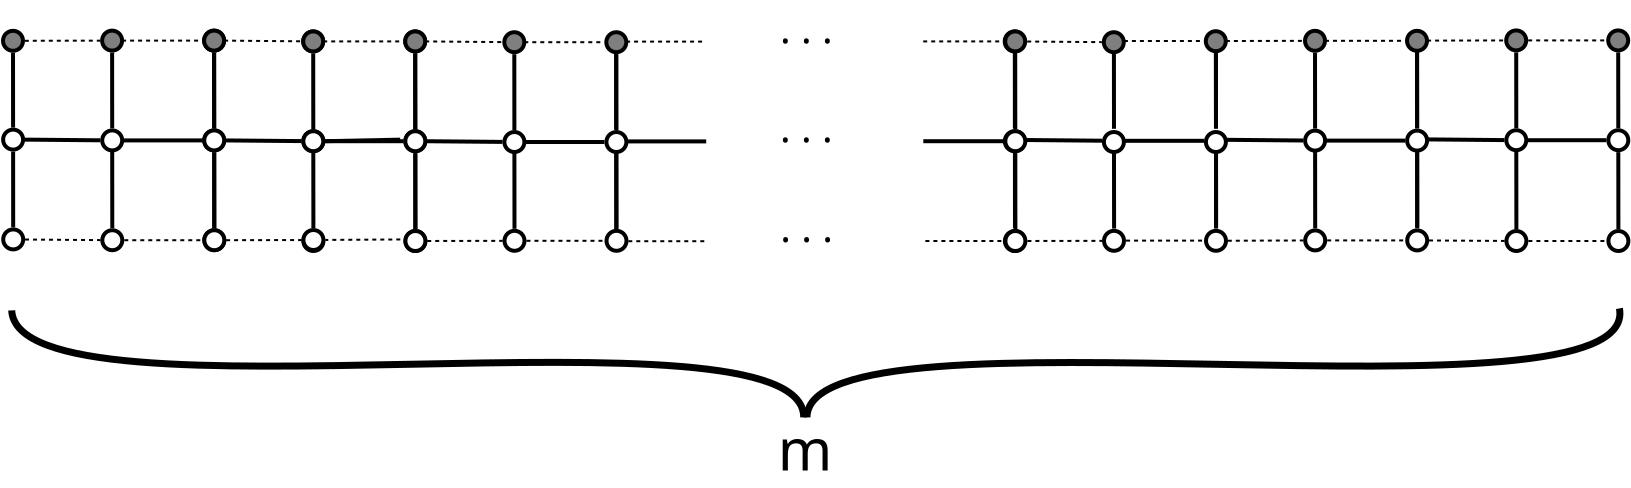<?xml version="1.0" encoding="UTF-8"?>
<dia:diagram xmlns:dia="http://www.lysator.liu.se/~alla/dia/">
  <dia:layer name="Background" visible="true" active="true">
    <dia:object type="Standard - Ellipse" version="0" id="O0">
      <dia:attribute name="obj_pos">
        <dia:point val="9.5,9.45"/>
      </dia:attribute>
      <dia:attribute name="obj_bb">
        <dia:rectangle val="9.4,9.35;10.6,10.55"/>
      </dia:attribute>
      <dia:attribute name="elem_corner">
        <dia:point val="9.5,9.45"/>
      </dia:attribute>
      <dia:attribute name="elem_width">
        <dia:real val="1"/>
      </dia:attribute>
      <dia:attribute name="elem_height">
        <dia:real val="1"/>
      </dia:attribute>
      <dia:attribute name="border_width">
        <dia:real val="0.2"/>
      </dia:attribute>
      <dia:attribute name="inner_color">
        <dia:color val="#7f7f7f"/>
      </dia:attribute>
      <dia:attribute name="aspect">
        <dia:enum val="2"/>
      </dia:attribute>
    </dia:object>
    <dia:object type="Standard - Ellipse" version="0" id="O1">
      <dia:attribute name="obj_pos">
        <dia:point val="9.505,14.39"/>
      </dia:attribute>
      <dia:attribute name="obj_bb">
        <dia:rectangle val="9.405,14.29;10.605,15.49"/>
      </dia:attribute>
      <dia:attribute name="elem_corner">
        <dia:point val="9.505,14.39"/>
      </dia:attribute>
      <dia:attribute name="elem_width">
        <dia:real val="1"/>
      </dia:attribute>
      <dia:attribute name="elem_height">
        <dia:real val="1"/>
      </dia:attribute>
      <dia:attribute name="border_width">
        <dia:real val="0.2"/>
      </dia:attribute>
      <dia:attribute name="aspect">
        <dia:enum val="2"/>
      </dia:attribute>
    </dia:object>
    <dia:object type="Standard - Ellipse" version="0" id="O2">
      <dia:attribute name="obj_pos">
        <dia:point val="9.51,19.38"/>
      </dia:attribute>
      <dia:attribute name="obj_bb">
        <dia:rectangle val="9.41,19.28;10.61,20.48"/>
      </dia:attribute>
      <dia:attribute name="elem_corner">
        <dia:point val="9.51,19.38"/>
      </dia:attribute>
      <dia:attribute name="elem_width">
        <dia:real val="1"/>
      </dia:attribute>
      <dia:attribute name="elem_height">
        <dia:real val="1"/>
      </dia:attribute>
      <dia:attribute name="border_width">
        <dia:real val="0.2"/>
      </dia:attribute>
      <dia:attribute name="aspect">
        <dia:enum val="2"/>
      </dia:attribute>
    </dia:object>
    <dia:object type="Standard - Ellipse" version="0" id="O3">
      <dia:attribute name="obj_pos">
        <dia:point val="14.455,9.44"/>
      </dia:attribute>
      <dia:attribute name="obj_bb">
        <dia:rectangle val="14.355,9.34;15.555,10.54"/>
      </dia:attribute>
      <dia:attribute name="elem_corner">
        <dia:point val="14.455,9.44"/>
      </dia:attribute>
      <dia:attribute name="elem_width">
        <dia:real val="1"/>
      </dia:attribute>
      <dia:attribute name="elem_height">
        <dia:real val="1"/>
      </dia:attribute>
      <dia:attribute name="border_width">
        <dia:real val="0.2"/>
      </dia:attribute>
      <dia:attribute name="inner_color">
        <dia:color val="#7f7f7f"/>
      </dia:attribute>
      <dia:attribute name="aspect">
        <dia:enum val="2"/>
      </dia:attribute>
    </dia:object>
    <dia:object type="Standard - Ellipse" version="0" id="O4">
      <dia:attribute name="obj_pos">
        <dia:point val="14.46,14.43"/>
      </dia:attribute>
      <dia:attribute name="obj_bb">
        <dia:rectangle val="14.36,14.33;15.56,15.53"/>
      </dia:attribute>
      <dia:attribute name="elem_corner">
        <dia:point val="14.46,14.43"/>
      </dia:attribute>
      <dia:attribute name="elem_width">
        <dia:real val="1"/>
      </dia:attribute>
      <dia:attribute name="elem_height">
        <dia:real val="1"/>
      </dia:attribute>
      <dia:attribute name="border_width">
        <dia:real val="0.2"/>
      </dia:attribute>
      <dia:attribute name="aspect">
        <dia:enum val="2"/>
      </dia:attribute>
    </dia:object>
    <dia:object type="Standard - Ellipse" version="0" id="O5">
      <dia:attribute name="obj_pos">
        <dia:point val="14.465,19.42"/>
      </dia:attribute>
      <dia:attribute name="obj_bb">
        <dia:rectangle val="14.365,19.32;15.565,20.52"/>
      </dia:attribute>
      <dia:attribute name="elem_corner">
        <dia:point val="14.465,19.42"/>
      </dia:attribute>
      <dia:attribute name="elem_width">
        <dia:real val="1"/>
      </dia:attribute>
      <dia:attribute name="elem_height">
        <dia:real val="1"/>
      </dia:attribute>
      <dia:attribute name="border_width">
        <dia:real val="0.2"/>
      </dia:attribute>
      <dia:attribute name="aspect">
        <dia:enum val="2"/>
      </dia:attribute>
    </dia:object>
    <dia:object type="Standard - Ellipse" version="0" id="O6">
      <dia:attribute name="obj_pos">
        <dia:point val="19.555,9.44"/>
      </dia:attribute>
      <dia:attribute name="obj_bb">
        <dia:rectangle val="19.455,9.34;20.655,10.54"/>
      </dia:attribute>
      <dia:attribute name="elem_corner">
        <dia:point val="19.555,9.44"/>
      </dia:attribute>
      <dia:attribute name="elem_width">
        <dia:real val="1"/>
      </dia:attribute>
      <dia:attribute name="elem_height">
        <dia:real val="1"/>
      </dia:attribute>
      <dia:attribute name="border_width">
        <dia:real val="0.2"/>
      </dia:attribute>
      <dia:attribute name="inner_color">
        <dia:color val="#00ff00"/>
      </dia:attribute>
      <dia:attribute name="aspect">
        <dia:enum val="2"/>
      </dia:attribute>
    </dia:object>
    <dia:object type="Standard - Ellipse" version="0" id="O7">
      <dia:attribute name="obj_pos">
        <dia:point val="19.56,14.43"/>
      </dia:attribute>
      <dia:attribute name="obj_bb">
        <dia:rectangle val="19.46,14.33;20.66,15.53"/>
      </dia:attribute>
      <dia:attribute name="elem_corner">
        <dia:point val="19.56,14.43"/>
      </dia:attribute>
      <dia:attribute name="elem_width">
        <dia:real val="1"/>
      </dia:attribute>
      <dia:attribute name="elem_height">
        <dia:real val="1"/>
      </dia:attribute>
      <dia:attribute name="border_width">
        <dia:real val="0.2"/>
      </dia:attribute>
      <dia:attribute name="aspect">
        <dia:enum val="2"/>
      </dia:attribute>
    </dia:object>
    <dia:object type="Standard - Ellipse" version="0" id="O8">
      <dia:attribute name="obj_pos">
        <dia:point val="19.565,19.42"/>
      </dia:attribute>
      <dia:attribute name="obj_bb">
        <dia:rectangle val="19.465,19.32;20.665,20.52"/>
      </dia:attribute>
      <dia:attribute name="elem_corner">
        <dia:point val="19.565,19.42"/>
      </dia:attribute>
      <dia:attribute name="elem_width">
        <dia:real val="1"/>
      </dia:attribute>
      <dia:attribute name="elem_height">
        <dia:real val="1"/>
      </dia:attribute>
      <dia:attribute name="border_width">
        <dia:real val="0.2"/>
      </dia:attribute>
      <dia:attribute name="aspect">
        <dia:enum val="2"/>
      </dia:attribute>
    </dia:object>
    <dia:object type="Standard - Ellipse" version="0" id="O9">
      <dia:attribute name="obj_pos">
        <dia:point val="24.51,9.48"/>
      </dia:attribute>
      <dia:attribute name="obj_bb">
        <dia:rectangle val="24.41,9.38;25.61,10.58"/>
      </dia:attribute>
      <dia:attribute name="elem_corner">
        <dia:point val="24.51,9.48"/>
      </dia:attribute>
      <dia:attribute name="elem_width">
        <dia:real val="1"/>
      </dia:attribute>
      <dia:attribute name="elem_height">
        <dia:real val="1"/>
      </dia:attribute>
      <dia:attribute name="border_width">
        <dia:real val="0.2"/>
      </dia:attribute>
      <dia:attribute name="inner_color">
        <dia:color val="#00ff00"/>
      </dia:attribute>
      <dia:attribute name="aspect">
        <dia:enum val="2"/>
      </dia:attribute>
    </dia:object>
    <dia:object type="Standard - Ellipse" version="0" id="O10">
      <dia:attribute name="obj_pos">
        <dia:point val="24.515,14.47"/>
      </dia:attribute>
      <dia:attribute name="obj_bb">
        <dia:rectangle val="24.415,14.37;25.615,15.57"/>
      </dia:attribute>
      <dia:attribute name="elem_corner">
        <dia:point val="24.515,14.47"/>
      </dia:attribute>
      <dia:attribute name="elem_width">
        <dia:real val="1"/>
      </dia:attribute>
      <dia:attribute name="elem_height">
        <dia:real val="1"/>
      </dia:attribute>
      <dia:attribute name="border_width">
        <dia:real val="0.2"/>
      </dia:attribute>
      <dia:attribute name="aspect">
        <dia:enum val="2"/>
      </dia:attribute>
    </dia:object>
    <dia:object type="Standard - Ellipse" version="0" id="O11">
      <dia:attribute name="obj_pos">
        <dia:point val="24.52,19.46"/>
      </dia:attribute>
      <dia:attribute name="obj_bb">
        <dia:rectangle val="24.42,19.36;25.62,20.56"/>
      </dia:attribute>
      <dia:attribute name="elem_corner">
        <dia:point val="24.52,19.46"/>
      </dia:attribute>
      <dia:attribute name="elem_width">
        <dia:real val="1"/>
      </dia:attribute>
      <dia:attribute name="elem_height">
        <dia:real val="1"/>
      </dia:attribute>
      <dia:attribute name="border_width">
        <dia:real val="0.2"/>
      </dia:attribute>
      <dia:attribute name="aspect">
        <dia:enum val="2"/>
      </dia:attribute>
    </dia:object>
    <dia:object type="Standard - Ellipse" version="0" id="O12">
      <dia:attribute name="obj_pos">
        <dia:point val="59.585,9.48"/>
      </dia:attribute>
      <dia:attribute name="obj_bb">
        <dia:rectangle val="59.485,9.38;60.685,10.58"/>
      </dia:attribute>
      <dia:attribute name="elem_corner">
        <dia:point val="59.585,9.48"/>
      </dia:attribute>
      <dia:attribute name="elem_width">
        <dia:real val="1"/>
      </dia:attribute>
      <dia:attribute name="elem_height">
        <dia:real val="1"/>
      </dia:attribute>
      <dia:attribute name="border_width">
        <dia:real val="0.2"/>
      </dia:attribute>
      <dia:attribute name="inner_color">
        <dia:color val="#00ff00"/>
      </dia:attribute>
      <dia:attribute name="aspect">
        <dia:enum val="2"/>
      </dia:attribute>
    </dia:object>
    <dia:object type="Standard - Ellipse" version="0" id="O13">
      <dia:attribute name="obj_pos">
        <dia:point val="59.59,14.47"/>
      </dia:attribute>
      <dia:attribute name="obj_bb">
        <dia:rectangle val="59.49,14.37;60.69,15.57"/>
      </dia:attribute>
      <dia:attribute name="elem_corner">
        <dia:point val="59.59,14.47"/>
      </dia:attribute>
      <dia:attribute name="elem_width">
        <dia:real val="1"/>
      </dia:attribute>
      <dia:attribute name="elem_height">
        <dia:real val="1"/>
      </dia:attribute>
      <dia:attribute name="border_width">
        <dia:real val="0.2"/>
      </dia:attribute>
      <dia:attribute name="aspect">
        <dia:enum val="2"/>
      </dia:attribute>
    </dia:object>
    <dia:object type="Standard - Ellipse" version="0" id="O14">
      <dia:attribute name="obj_pos">
        <dia:point val="59.595,19.46"/>
      </dia:attribute>
      <dia:attribute name="obj_bb">
        <dia:rectangle val="59.495,19.36;60.695,20.56"/>
      </dia:attribute>
      <dia:attribute name="elem_corner">
        <dia:point val="59.595,19.46"/>
      </dia:attribute>
      <dia:attribute name="elem_width">
        <dia:real val="1"/>
      </dia:attribute>
      <dia:attribute name="elem_height">
        <dia:real val="1"/>
      </dia:attribute>
      <dia:attribute name="border_width">
        <dia:real val="0.2"/>
      </dia:attribute>
      <dia:attribute name="aspect">
        <dia:enum val="2"/>
      </dia:attribute>
    </dia:object>
    <dia:object type="Standard - Ellipse" version="0" id="O15">
      <dia:attribute name="obj_pos">
        <dia:point val="64.54,9.52"/>
      </dia:attribute>
      <dia:attribute name="obj_bb">
        <dia:rectangle val="64.44,9.42;65.64,10.62"/>
      </dia:attribute>
      <dia:attribute name="elem_corner">
        <dia:point val="64.54,9.52"/>
      </dia:attribute>
      <dia:attribute name="elem_width">
        <dia:real val="1"/>
      </dia:attribute>
      <dia:attribute name="elem_height">
        <dia:real val="1"/>
      </dia:attribute>
      <dia:attribute name="border_width">
        <dia:real val="0.2"/>
      </dia:attribute>
      <dia:attribute name="inner_color">
        <dia:color val="#7f7f7f"/>
      </dia:attribute>
      <dia:attribute name="aspect">
        <dia:enum val="2"/>
      </dia:attribute>
    </dia:object>
    <dia:object type="Standard - Ellipse" version="0" id="O16">
      <dia:attribute name="obj_pos">
        <dia:point val="64.545,14.51"/>
      </dia:attribute>
      <dia:attribute name="obj_bb">
        <dia:rectangle val="64.445,14.41;65.645,15.61"/>
      </dia:attribute>
      <dia:attribute name="elem_corner">
        <dia:point val="64.545,14.51"/>
      </dia:attribute>
      <dia:attribute name="elem_width">
        <dia:real val="1"/>
      </dia:attribute>
      <dia:attribute name="elem_height">
        <dia:real val="1"/>
      </dia:attribute>
      <dia:attribute name="border_width">
        <dia:real val="0.2"/>
      </dia:attribute>
      <dia:attribute name="aspect">
        <dia:enum val="2"/>
      </dia:attribute>
    </dia:object>
    <dia:object type="Standard - Ellipse" version="0" id="O17">
      <dia:attribute name="obj_pos">
        <dia:point val="64.55,19.45"/>
      </dia:attribute>
      <dia:attribute name="obj_bb">
        <dia:rectangle val="64.45,19.35;65.65,20.55"/>
      </dia:attribute>
      <dia:attribute name="elem_corner">
        <dia:point val="64.55,19.45"/>
      </dia:attribute>
      <dia:attribute name="elem_width">
        <dia:real val="1"/>
      </dia:attribute>
      <dia:attribute name="elem_height">
        <dia:real val="1"/>
      </dia:attribute>
      <dia:attribute name="border_width">
        <dia:real val="0.2"/>
      </dia:attribute>
      <dia:attribute name="aspect">
        <dia:enum val="2"/>
      </dia:attribute>
    </dia:object>
    <dia:object type="Standard - Ellipse" version="0" id="O18">
      <dia:attribute name="obj_pos">
        <dia:point val="69.64,9.47"/>
      </dia:attribute>
      <dia:attribute name="obj_bb">
        <dia:rectangle val="69.54,9.37;70.74,10.57"/>
      </dia:attribute>
      <dia:attribute name="elem_corner">
        <dia:point val="69.64,9.47"/>
      </dia:attribute>
      <dia:attribute name="elem_width">
        <dia:real val="1"/>
      </dia:attribute>
      <dia:attribute name="elem_height">
        <dia:real val="1"/>
      </dia:attribute>
      <dia:attribute name="border_width">
        <dia:real val="0.2"/>
      </dia:attribute>
      <dia:attribute name="inner_color">
        <dia:color val="#7f7f7f"/>
      </dia:attribute>
      <dia:attribute name="aspect">
        <dia:enum val="2"/>
      </dia:attribute>
    </dia:object>
    <dia:object type="Standard - Ellipse" version="0" id="O19">
      <dia:attribute name="obj_pos">
        <dia:point val="69.645,14.51"/>
      </dia:attribute>
      <dia:attribute name="obj_bb">
        <dia:rectangle val="69.545,14.41;70.745,15.61"/>
      </dia:attribute>
      <dia:attribute name="elem_corner">
        <dia:point val="69.645,14.51"/>
      </dia:attribute>
      <dia:attribute name="elem_width">
        <dia:real val="1"/>
      </dia:attribute>
      <dia:attribute name="elem_height">
        <dia:real val="1"/>
      </dia:attribute>
      <dia:attribute name="border_width">
        <dia:real val="0.2"/>
      </dia:attribute>
      <dia:attribute name="aspect">
        <dia:enum val="2"/>
      </dia:attribute>
    </dia:object>
    <dia:object type="Standard - Ellipse" version="0" id="O20">
      <dia:attribute name="obj_pos">
        <dia:point val="69.65,19.45"/>
      </dia:attribute>
      <dia:attribute name="obj_bb">
        <dia:rectangle val="69.55,19.35;70.75,20.55"/>
      </dia:attribute>
      <dia:attribute name="elem_corner">
        <dia:point val="69.65,19.45"/>
      </dia:attribute>
      <dia:attribute name="elem_width">
        <dia:real val="1"/>
      </dia:attribute>
      <dia:attribute name="elem_height">
        <dia:real val="1"/>
      </dia:attribute>
      <dia:attribute name="border_width">
        <dia:real val="0.2"/>
      </dia:attribute>
      <dia:attribute name="aspect">
        <dia:enum val="2"/>
      </dia:attribute>
    </dia:object>
    <dia:object type="Standard - Line" version="0" id="O21">
      <dia:attribute name="obj_pos">
        <dia:point val="10.59,9.949"/>
      </dia:attribute>
      <dia:attribute name="obj_bb">
        <dia:rectangle val="10.54,9.891;14.415,9.999"/>
      </dia:attribute>
      <dia:attribute name="conn_endpoints">
        <dia:point val="10.59,9.949"/>
        <dia:point val="14.365,9.941"/>
      </dia:attribute>
      <dia:attribute name="numcp">
        <dia:int val="1"/>
      </dia:attribute>
      <dia:attribute name="line_width">
        <dia:real val="0.1"/>
      </dia:attribute>
      <dia:attribute name="line_style">
        <dia:enum val="4"/>
      </dia:attribute>
      <dia:attribute name="dashlength">
        <dia:real val="2"/>
      </dia:attribute>
      <dia:connections>
        <dia:connection handle="0" to="O0" connection="8"/>
        <dia:connection handle="1" to="O3" connection="8"/>
      </dia:connections>
    </dia:object>
    <dia:object type="Standard - Line" version="0" id="O22">
      <dia:attribute name="obj_pos">
        <dia:point val="10.001,10.549"/>
      </dia:attribute>
      <dia:attribute name="obj_bb">
        <dia:rectangle val="9.901,10.449;10.104,14.391"/>
      </dia:attribute>
      <dia:attribute name="conn_endpoints">
        <dia:point val="10.001,10.549"/>
        <dia:point val="10.004,14.291"/>
      </dia:attribute>
      <dia:attribute name="numcp">
        <dia:int val="1"/>
      </dia:attribute>
      <dia:attribute name="line_width">
        <dia:real val="0.2"/>
      </dia:attribute>
      <dia:connections>
        <dia:connection handle="0" to="O0" connection="8"/>
        <dia:connection handle="1" to="O1" connection="8"/>
      </dia:connections>
    </dia:object>
    <dia:object type="Standard - Line" version="0" id="O23">
      <dia:attribute name="obj_pos">
        <dia:point val="10.505,14.89"/>
      </dia:attribute>
      <dia:attribute name="obj_bb">
        <dia:rectangle val="10.404,14.789;14.465,15.025"/>
      </dia:attribute>
      <dia:attribute name="conn_endpoints">
        <dia:point val="10.505,14.89"/>
        <dia:point val="14.364,14.925"/>
      </dia:attribute>
      <dia:attribute name="numcp">
        <dia:int val="1"/>
      </dia:attribute>
      <dia:attribute name="line_width">
        <dia:real val="0.2"/>
      </dia:attribute>
      <dia:connections>
        <dia:connection handle="0" to="O1" connection="4"/>
        <dia:connection handle="1" to="O4" connection="8"/>
      </dia:connections>
    </dia:object>
    <dia:object type="Standard - Line" version="0" id="O24">
      <dia:attribute name="obj_pos">
        <dia:point val="15.455,9.94"/>
      </dia:attribute>
      <dia:attribute name="obj_bb">
        <dia:rectangle val="15.405,9.89;19.505,9.99"/>
      </dia:attribute>
      <dia:attribute name="conn_endpoints">
        <dia:point val="15.455,9.94"/>
        <dia:point val="19.455,9.94"/>
      </dia:attribute>
      <dia:attribute name="numcp">
        <dia:int val="1"/>
      </dia:attribute>
      <dia:attribute name="line_width">
        <dia:real val="0.1"/>
      </dia:attribute>
      <dia:attribute name="line_style">
        <dia:enum val="4"/>
      </dia:attribute>
      <dia:attribute name="dashlength">
        <dia:real val="2"/>
      </dia:attribute>
      <dia:connections>
        <dia:connection handle="0" to="O3" connection="4"/>
        <dia:connection handle="1" to="O6" connection="8"/>
      </dia:connections>
    </dia:object>
    <dia:object type="Standard - Line" version="0" id="O25">
      <dia:attribute name="obj_pos">
        <dia:point val="25.515,14.97"/>
      </dia:attribute>
      <dia:attribute name="obj_bb">
        <dia:rectangle val="25.413,14.79;29.462,15.072"/>
      </dia:attribute>
      <dia:attribute name="conn_endpoints">
        <dia:point val="25.515,14.97"/>
        <dia:point val="29.36,14.892"/>
      </dia:attribute>
      <dia:attribute name="numcp">
        <dia:int val="1"/>
      </dia:attribute>
      <dia:attribute name="line_width">
        <dia:real val="0.2"/>
      </dia:attribute>
      <dia:connections>
        <dia:connection handle="0" to="O10" connection="4"/>
      </dia:connections>
    </dia:object>
    <dia:object type="Standard - Line" version="0" id="O26">
      <dia:attribute name="obj_pos">
        <dia:point val="29.365,19.882"/>
      </dia:attribute>
      <dia:attribute name="obj_bb">
        <dia:rectangle val="25.569,19.832;29.416,19.956"/>
      </dia:attribute>
      <dia:attribute name="conn_endpoints">
        <dia:point val="29.365,19.882"/>
        <dia:point val="25.619,19.906"/>
      </dia:attribute>
      <dia:attribute name="numcp">
        <dia:int val="1"/>
      </dia:attribute>
      <dia:attribute name="line_width">
        <dia:real val="0.1"/>
      </dia:attribute>
      <dia:attribute name="line_style">
        <dia:enum val="4"/>
      </dia:attribute>
      <dia:attribute name="dashlength">
        <dia:real val="2"/>
      </dia:attribute>
      <dia:connections>
        <dia:connection handle="1" to="O40" connection="8"/>
      </dia:connections>
    </dia:object>
    <dia:object type="Standard - Line" version="0" id="O27">
      <dia:attribute name="obj_pos">
        <dia:point val="10.6,19.885"/>
      </dia:attribute>
      <dia:attribute name="obj_bb">
        <dia:rectangle val="10.55,19.834;14.425,19.966"/>
      </dia:attribute>
      <dia:attribute name="conn_endpoints">
        <dia:point val="10.6,19.885"/>
        <dia:point val="14.375,19.915"/>
      </dia:attribute>
      <dia:attribute name="numcp">
        <dia:int val="1"/>
      </dia:attribute>
      <dia:attribute name="line_width">
        <dia:real val="0.1"/>
      </dia:attribute>
      <dia:attribute name="line_style">
        <dia:enum val="4"/>
      </dia:attribute>
      <dia:attribute name="dashlength">
        <dia:real val="2"/>
      </dia:attribute>
      <dia:connections>
        <dia:connection handle="0" to="O2" connection="8"/>
        <dia:connection handle="1" to="O5" connection="8"/>
      </dia:connections>
    </dia:object>
    <dia:object type="Standard - Line" version="0" id="O28">
      <dia:attribute name="obj_pos">
        <dia:point val="10.006,15.49"/>
      </dia:attribute>
      <dia:attribute name="obj_bb">
        <dia:rectangle val="9.905,15.39;10.11,19.38"/>
      </dia:attribute>
      <dia:attribute name="conn_endpoints">
        <dia:point val="10.006,15.49"/>
        <dia:point val="10.009,19.28"/>
      </dia:attribute>
      <dia:attribute name="numcp">
        <dia:int val="1"/>
      </dia:attribute>
      <dia:attribute name="line_width">
        <dia:real val="0.2"/>
      </dia:attribute>
      <dia:connections>
        <dia:connection handle="0" to="O1" connection="8"/>
        <dia:connection handle="1" to="O2" connection="8"/>
      </dia:connections>
    </dia:object>
    <dia:object type="Standard - Line" version="0" id="O29">
      <dia:attribute name="obj_pos">
        <dia:point val="14.956,10.54"/>
      </dia:attribute>
      <dia:attribute name="obj_bb">
        <dia:rectangle val="14.855,10.44;15.059,14.43"/>
      </dia:attribute>
      <dia:attribute name="conn_endpoints">
        <dia:point val="14.956,10.54"/>
        <dia:point val="14.959,14.33"/>
      </dia:attribute>
      <dia:attribute name="numcp">
        <dia:int val="1"/>
      </dia:attribute>
      <dia:attribute name="line_width">
        <dia:real val="0.2"/>
      </dia:attribute>
      <dia:connections>
        <dia:connection handle="0" to="O3" connection="8"/>
        <dia:connection handle="1" to="O4" connection="8"/>
      </dia:connections>
    </dia:object>
    <dia:object type="Standard - Line" version="0" id="O30">
      <dia:attribute name="obj_pos">
        <dia:point val="14.96,15.43"/>
      </dia:attribute>
      <dia:attribute name="obj_bb">
        <dia:rectangle val="14.86,15.33;15.064,19.422"/>
      </dia:attribute>
      <dia:attribute name="conn_endpoints">
        <dia:point val="14.96,15.43"/>
        <dia:point val="14.964,19.322"/>
      </dia:attribute>
      <dia:attribute name="numcp">
        <dia:int val="1"/>
      </dia:attribute>
      <dia:attribute name="line_width">
        <dia:real val="0.2"/>
      </dia:attribute>
      <dia:connections>
        <dia:connection handle="0" to="O4" connection="6"/>
        <dia:connection handle="1" to="O5" connection="8"/>
      </dia:connections>
    </dia:object>
    <dia:object type="Standard - Line" version="0" id="O31">
      <dia:attribute name="obj_pos">
        <dia:point val="20.056,10.54"/>
      </dia:attribute>
      <dia:attribute name="obj_bb">
        <dia:rectangle val="19.956,10.44;20.16,14.43"/>
      </dia:attribute>
      <dia:attribute name="conn_endpoints">
        <dia:point val="20.056,10.54"/>
        <dia:point val="20.059,14.33"/>
      </dia:attribute>
      <dia:attribute name="numcp">
        <dia:int val="1"/>
      </dia:attribute>
      <dia:attribute name="line_width">
        <dia:real val="0.2"/>
      </dia:attribute>
      <dia:connections>
        <dia:connection handle="0" to="O6" connection="8"/>
        <dia:connection handle="1" to="O7" connection="8"/>
      </dia:connections>
    </dia:object>
    <dia:object type="Standard - Line" version="0" id="O32">
      <dia:attribute name="obj_pos">
        <dia:point val="19.46,14.93"/>
      </dia:attribute>
      <dia:attribute name="obj_bb">
        <dia:rectangle val="15.36,14.83;19.56,15.03"/>
      </dia:attribute>
      <dia:attribute name="conn_endpoints">
        <dia:point val="19.46,14.93"/>
        <dia:point val="15.46,14.93"/>
      </dia:attribute>
      <dia:attribute name="numcp">
        <dia:int val="1"/>
      </dia:attribute>
      <dia:attribute name="line_width">
        <dia:real val="0.2"/>
      </dia:attribute>
      <dia:connections>
        <dia:connection handle="0" to="O7" connection="8"/>
        <dia:connection handle="1" to="O4" connection="4"/>
      </dia:connections>
    </dia:object>
    <dia:object type="Standard - Line" version="0" id="O33">
      <dia:attribute name="obj_pos">
        <dia:point val="15.564,19.92"/>
      </dia:attribute>
      <dia:attribute name="obj_bb">
        <dia:rectangle val="15.514,19.87;19.516,19.97"/>
      </dia:attribute>
      <dia:attribute name="conn_endpoints">
        <dia:point val="15.564,19.92"/>
        <dia:point val="19.466,19.92"/>
      </dia:attribute>
      <dia:attribute name="numcp">
        <dia:int val="1"/>
      </dia:attribute>
      <dia:attribute name="line_width">
        <dia:real val="0.1"/>
      </dia:attribute>
      <dia:attribute name="line_style">
        <dia:enum val="4"/>
      </dia:attribute>
      <dia:attribute name="dashlength">
        <dia:real val="2"/>
      </dia:attribute>
      <dia:connections>
        <dia:connection handle="0" to="O5" connection="8"/>
        <dia:connection handle="1" to="O8" connection="8"/>
      </dia:connections>
    </dia:object>
    <dia:object type="Standard - Line" version="0" id="O34">
      <dia:attribute name="obj_pos">
        <dia:point val="20.061,15.53"/>
      </dia:attribute>
      <dia:attribute name="obj_bb">
        <dia:rectangle val="19.96,15.43;20.165,19.42"/>
      </dia:attribute>
      <dia:attribute name="conn_endpoints">
        <dia:point val="20.061,15.53"/>
        <dia:point val="20.064,19.32"/>
      </dia:attribute>
      <dia:attribute name="numcp">
        <dia:int val="1"/>
      </dia:attribute>
      <dia:attribute name="line_width">
        <dia:real val="0.2"/>
      </dia:attribute>
      <dia:connections>
        <dia:connection handle="0" to="O7" connection="8"/>
        <dia:connection handle="1" to="O8" connection="8"/>
      </dia:connections>
    </dia:object>
    <dia:object type="Standard - Ellipse" version="0" id="O35">
      <dia:attribute name="obj_pos">
        <dia:point val="19.555,9.44"/>
      </dia:attribute>
      <dia:attribute name="obj_bb">
        <dia:rectangle val="19.455,9.34;20.655,10.54"/>
      </dia:attribute>
      <dia:attribute name="elem_corner">
        <dia:point val="19.555,9.44"/>
      </dia:attribute>
      <dia:attribute name="elem_width">
        <dia:real val="1"/>
      </dia:attribute>
      <dia:attribute name="elem_height">
        <dia:real val="1"/>
      </dia:attribute>
      <dia:attribute name="border_width">
        <dia:real val="0.2"/>
      </dia:attribute>
      <dia:attribute name="inner_color">
        <dia:color val="#7f7f7f"/>
      </dia:attribute>
      <dia:attribute name="aspect">
        <dia:enum val="2"/>
      </dia:attribute>
    </dia:object>
    <dia:object type="Standard - Ellipse" version="0" id="O36">
      <dia:attribute name="obj_pos">
        <dia:point val="19.56,14.43"/>
      </dia:attribute>
      <dia:attribute name="obj_bb">
        <dia:rectangle val="19.46,14.33;20.66,15.53"/>
      </dia:attribute>
      <dia:attribute name="elem_corner">
        <dia:point val="19.56,14.43"/>
      </dia:attribute>
      <dia:attribute name="elem_width">
        <dia:real val="1"/>
      </dia:attribute>
      <dia:attribute name="elem_height">
        <dia:real val="1"/>
      </dia:attribute>
      <dia:attribute name="border_width">
        <dia:real val="0.2"/>
      </dia:attribute>
      <dia:attribute name="aspect">
        <dia:enum val="2"/>
      </dia:attribute>
    </dia:object>
    <dia:object type="Standard - Ellipse" version="0" id="O37">
      <dia:attribute name="obj_pos">
        <dia:point val="19.565,19.42"/>
      </dia:attribute>
      <dia:attribute name="obj_bb">
        <dia:rectangle val="19.465,19.32;20.665,20.52"/>
      </dia:attribute>
      <dia:attribute name="elem_corner">
        <dia:point val="19.565,19.42"/>
      </dia:attribute>
      <dia:attribute name="elem_width">
        <dia:real val="1"/>
      </dia:attribute>
      <dia:attribute name="elem_height">
        <dia:real val="1"/>
      </dia:attribute>
      <dia:attribute name="border_width">
        <dia:real val="0.2"/>
      </dia:attribute>
      <dia:attribute name="aspect">
        <dia:enum val="2"/>
      </dia:attribute>
    </dia:object>
    <dia:object type="Standard - Ellipse" version="0" id="O38">
      <dia:attribute name="obj_pos">
        <dia:point val="24.51,9.48"/>
      </dia:attribute>
      <dia:attribute name="obj_bb">
        <dia:rectangle val="24.41,9.38;25.61,10.58"/>
      </dia:attribute>
      <dia:attribute name="elem_corner">
        <dia:point val="24.51,9.48"/>
      </dia:attribute>
      <dia:attribute name="elem_width">
        <dia:real val="1"/>
      </dia:attribute>
      <dia:attribute name="elem_height">
        <dia:real val="1"/>
      </dia:attribute>
      <dia:attribute name="border_width">
        <dia:real val="0.2"/>
      </dia:attribute>
      <dia:attribute name="inner_color">
        <dia:color val="#7f7f7f"/>
      </dia:attribute>
      <dia:attribute name="aspect">
        <dia:enum val="2"/>
      </dia:attribute>
    </dia:object>
    <dia:object type="Standard - Ellipse" version="0" id="O39">
      <dia:attribute name="obj_pos">
        <dia:point val="24.515,14.47"/>
      </dia:attribute>
      <dia:attribute name="obj_bb">
        <dia:rectangle val="24.415,14.37;25.615,15.57"/>
      </dia:attribute>
      <dia:attribute name="elem_corner">
        <dia:point val="24.515,14.47"/>
      </dia:attribute>
      <dia:attribute name="elem_width">
        <dia:real val="1"/>
      </dia:attribute>
      <dia:attribute name="elem_height">
        <dia:real val="1"/>
      </dia:attribute>
      <dia:attribute name="border_width">
        <dia:real val="0.2"/>
      </dia:attribute>
      <dia:attribute name="aspect">
        <dia:enum val="2"/>
      </dia:attribute>
    </dia:object>
    <dia:object type="Standard - Ellipse" version="0" id="O40">
      <dia:attribute name="obj_pos">
        <dia:point val="24.52,19.41"/>
      </dia:attribute>
      <dia:attribute name="obj_bb">
        <dia:rectangle val="24.42,19.31;25.62,20.51"/>
      </dia:attribute>
      <dia:attribute name="elem_corner">
        <dia:point val="24.52,19.41"/>
      </dia:attribute>
      <dia:attribute name="elem_width">
        <dia:real val="1"/>
      </dia:attribute>
      <dia:attribute name="elem_height">
        <dia:real val="1"/>
      </dia:attribute>
      <dia:attribute name="border_width">
        <dia:real val="0.2"/>
      </dia:attribute>
      <dia:attribute name="aspect">
        <dia:enum val="2"/>
      </dia:attribute>
    </dia:object>
    <dia:object type="Standard - Ellipse" version="0" id="O41">
      <dia:attribute name="obj_pos">
        <dia:point val="29.61,9.48"/>
      </dia:attribute>
      <dia:attribute name="obj_bb">
        <dia:rectangle val="29.51,9.38;30.71,10.58"/>
      </dia:attribute>
      <dia:attribute name="elem_corner">
        <dia:point val="29.61,9.48"/>
      </dia:attribute>
      <dia:attribute name="elem_width">
        <dia:real val="1"/>
      </dia:attribute>
      <dia:attribute name="elem_height">
        <dia:real val="1"/>
      </dia:attribute>
      <dia:attribute name="border_width">
        <dia:real val="0.2"/>
      </dia:attribute>
      <dia:attribute name="inner_color">
        <dia:color val="#00ff00"/>
      </dia:attribute>
      <dia:attribute name="aspect">
        <dia:enum val="2"/>
      </dia:attribute>
    </dia:object>
    <dia:object type="Standard - Ellipse" version="0" id="O42">
      <dia:attribute name="obj_pos">
        <dia:point val="29.615,14.47"/>
      </dia:attribute>
      <dia:attribute name="obj_bb">
        <dia:rectangle val="29.515,14.37;30.715,15.57"/>
      </dia:attribute>
      <dia:attribute name="elem_corner">
        <dia:point val="29.615,14.47"/>
      </dia:attribute>
      <dia:attribute name="elem_width">
        <dia:real val="1"/>
      </dia:attribute>
      <dia:attribute name="elem_height">
        <dia:real val="1"/>
      </dia:attribute>
      <dia:attribute name="border_width">
        <dia:real val="0.2"/>
      </dia:attribute>
      <dia:attribute name="aspect">
        <dia:enum val="2"/>
      </dia:attribute>
    </dia:object>
    <dia:object type="Standard - Ellipse" version="0" id="O43">
      <dia:attribute name="obj_pos">
        <dia:point val="29.62,19.46"/>
      </dia:attribute>
      <dia:attribute name="obj_bb">
        <dia:rectangle val="29.52,19.36;30.72,20.56"/>
      </dia:attribute>
      <dia:attribute name="elem_corner">
        <dia:point val="29.62,19.46"/>
      </dia:attribute>
      <dia:attribute name="elem_width">
        <dia:real val="1"/>
      </dia:attribute>
      <dia:attribute name="elem_height">
        <dia:real val="1"/>
      </dia:attribute>
      <dia:attribute name="border_width">
        <dia:real val="0.2"/>
      </dia:attribute>
      <dia:attribute name="aspect">
        <dia:enum val="2"/>
      </dia:attribute>
    </dia:object>
    <dia:object type="Standard - Line" version="0" id="O44">
      <dia:attribute name="obj_pos">
        <dia:point val="20.555,9.94"/>
      </dia:attribute>
      <dia:attribute name="obj_bb">
        <dia:rectangle val="20.505,9.89;24.464,10.025"/>
      </dia:attribute>
      <dia:attribute name="conn_endpoints">
        <dia:point val="20.555,9.94"/>
        <dia:point val="24.414,9.975"/>
      </dia:attribute>
      <dia:attribute name="numcp">
        <dia:int val="1"/>
      </dia:attribute>
      <dia:attribute name="line_width">
        <dia:real val="0.1"/>
      </dia:attribute>
      <dia:attribute name="line_style">
        <dia:enum val="4"/>
      </dia:attribute>
      <dia:attribute name="dashlength">
        <dia:real val="2"/>
      </dia:attribute>
      <dia:connections>
        <dia:connection handle="0" to="O35" connection="4"/>
        <dia:connection handle="1" to="O38" connection="8"/>
      </dia:connections>
    </dia:object>
    <dia:object type="Standard - Line" version="0" id="O45">
      <dia:attribute name="obj_pos">
        <dia:point val="20.056,10.54"/>
      </dia:attribute>
      <dia:attribute name="obj_bb">
        <dia:rectangle val="19.956,10.44;20.16,14.43"/>
      </dia:attribute>
      <dia:attribute name="conn_endpoints">
        <dia:point val="20.056,10.54"/>
        <dia:point val="20.059,14.33"/>
      </dia:attribute>
      <dia:attribute name="numcp">
        <dia:int val="1"/>
      </dia:attribute>
      <dia:attribute name="line_width">
        <dia:real val="0.2"/>
      </dia:attribute>
      <dia:connections>
        <dia:connection handle="0" to="O35" connection="8"/>
        <dia:connection handle="1" to="O36" connection="8"/>
      </dia:connections>
    </dia:object>
    <dia:object type="Standard - Line" version="0" id="O46">
      <dia:attribute name="obj_pos">
        <dia:point val="20.56,14.93"/>
      </dia:attribute>
      <dia:attribute name="obj_bb">
        <dia:rectangle val="20.459,14.829;24.52,15.066"/>
      </dia:attribute>
      <dia:attribute name="conn_endpoints">
        <dia:point val="20.56,14.93"/>
        <dia:point val="24.419,14.965"/>
      </dia:attribute>
      <dia:attribute name="numcp">
        <dia:int val="1"/>
      </dia:attribute>
      <dia:attribute name="line_width">
        <dia:real val="0.2"/>
      </dia:attribute>
      <dia:connections>
        <dia:connection handle="0" to="O36" connection="4"/>
        <dia:connection handle="1" to="O39" connection="8"/>
      </dia:connections>
    </dia:object>
    <dia:object type="Standard - Line" version="0" id="O47">
      <dia:attribute name="obj_pos">
        <dia:point val="25.51,9.98"/>
      </dia:attribute>
      <dia:attribute name="obj_bb">
        <dia:rectangle val="25.46,9.93;29.56,10.03"/>
      </dia:attribute>
      <dia:attribute name="conn_endpoints">
        <dia:point val="25.51,9.98"/>
        <dia:point val="29.51,9.98"/>
      </dia:attribute>
      <dia:attribute name="numcp">
        <dia:int val="1"/>
      </dia:attribute>
      <dia:attribute name="line_width">
        <dia:real val="0.1"/>
      </dia:attribute>
      <dia:attribute name="line_style">
        <dia:enum val="4"/>
      </dia:attribute>
      <dia:attribute name="dashlength">
        <dia:real val="2"/>
      </dia:attribute>
      <dia:connections>
        <dia:connection handle="0" to="O38" connection="4"/>
        <dia:connection handle="1" to="O41" connection="8"/>
      </dia:connections>
    </dia:object>
    <dia:object type="Standard - Line" version="0" id="O48">
      <dia:attribute name="obj_pos">
        <dia:point val="20.655,19.919"/>
      </dia:attribute>
      <dia:attribute name="obj_bb">
        <dia:rectangle val="20.605,19.861;24.48,19.969"/>
      </dia:attribute>
      <dia:attribute name="conn_endpoints">
        <dia:point val="20.655,19.919"/>
        <dia:point val="24.43,19.911"/>
      </dia:attribute>
      <dia:attribute name="numcp">
        <dia:int val="1"/>
      </dia:attribute>
      <dia:attribute name="line_width">
        <dia:real val="0.1"/>
      </dia:attribute>
      <dia:attribute name="line_style">
        <dia:enum val="4"/>
      </dia:attribute>
      <dia:attribute name="dashlength">
        <dia:real val="2"/>
      </dia:attribute>
      <dia:connections>
        <dia:connection handle="0" to="O37" connection="8"/>
        <dia:connection handle="1" to="O40" connection="8"/>
      </dia:connections>
    </dia:object>
    <dia:object type="Standard - Line" version="0" id="O49">
      <dia:attribute name="obj_pos">
        <dia:point val="20.061,15.53"/>
      </dia:attribute>
      <dia:attribute name="obj_bb">
        <dia:rectangle val="19.96,15.43;20.165,19.42"/>
      </dia:attribute>
      <dia:attribute name="conn_endpoints">
        <dia:point val="20.061,15.53"/>
        <dia:point val="20.064,19.32"/>
      </dia:attribute>
      <dia:attribute name="numcp">
        <dia:int val="1"/>
      </dia:attribute>
      <dia:attribute name="line_width">
        <dia:real val="0.2"/>
      </dia:attribute>
      <dia:connections>
        <dia:connection handle="0" to="O36" connection="8"/>
        <dia:connection handle="1" to="O37" connection="8"/>
      </dia:connections>
    </dia:object>
    <dia:object type="Standard - Line" version="0" id="O50">
      <dia:attribute name="obj_pos">
        <dia:point val="25.011,10.58"/>
      </dia:attribute>
      <dia:attribute name="obj_bb">
        <dia:rectangle val="24.91,10.48;25.114,14.47"/>
      </dia:attribute>
      <dia:attribute name="conn_endpoints">
        <dia:point val="25.011,10.58"/>
        <dia:point val="25.014,14.37"/>
      </dia:attribute>
      <dia:attribute name="numcp">
        <dia:int val="1"/>
      </dia:attribute>
      <dia:attribute name="line_width">
        <dia:real val="0.2"/>
      </dia:attribute>
      <dia:connections>
        <dia:connection handle="0" to="O38" connection="8"/>
        <dia:connection handle="1" to="O39" connection="8"/>
      </dia:connections>
    </dia:object>
    <dia:object type="Standard - Line" version="0" id="O51">
      <dia:attribute name="obj_pos">
        <dia:point val="25.015,15.47"/>
      </dia:attribute>
      <dia:attribute name="obj_bb">
        <dia:rectangle val="24.915,15.37;25.119,19.411"/>
      </dia:attribute>
      <dia:attribute name="conn_endpoints">
        <dia:point val="25.015,15.47"/>
        <dia:point val="25.019,19.311"/>
      </dia:attribute>
      <dia:attribute name="numcp">
        <dia:int val="1"/>
      </dia:attribute>
      <dia:attribute name="line_width">
        <dia:real val="0.2"/>
      </dia:attribute>
      <dia:connections>
        <dia:connection handle="0" to="O39" connection="6"/>
        <dia:connection handle="1" to="O40" connection="8"/>
      </dia:connections>
    </dia:object>
    <dia:object type="Standard - Line" version="0" id="O52">
      <dia:attribute name="obj_pos">
        <dia:point val="30.111,10.58"/>
      </dia:attribute>
      <dia:attribute name="obj_bb">
        <dia:rectangle val="30.011,10.48;30.215,14.47"/>
      </dia:attribute>
      <dia:attribute name="conn_endpoints">
        <dia:point val="30.111,10.58"/>
        <dia:point val="30.114,14.37"/>
      </dia:attribute>
      <dia:attribute name="numcp">
        <dia:int val="1"/>
      </dia:attribute>
      <dia:attribute name="line_width">
        <dia:real val="0.2"/>
      </dia:attribute>
      <dia:connections>
        <dia:connection handle="0" to="O41" connection="8"/>
        <dia:connection handle="1" to="O42" connection="8"/>
      </dia:connections>
    </dia:object>
    <dia:object type="Standard - Line" version="0" id="O53">
      <dia:attribute name="obj_pos">
        <dia:point val="29.515,14.97"/>
      </dia:attribute>
      <dia:attribute name="obj_bb">
        <dia:rectangle val="25.415,14.87;29.615,15.07"/>
      </dia:attribute>
      <dia:attribute name="conn_endpoints">
        <dia:point val="29.515,14.97"/>
        <dia:point val="25.515,14.97"/>
      </dia:attribute>
      <dia:attribute name="numcp">
        <dia:int val="1"/>
      </dia:attribute>
      <dia:attribute name="line_width">
        <dia:real val="0.2"/>
      </dia:attribute>
      <dia:connections>
        <dia:connection handle="0" to="O42" connection="8"/>
        <dia:connection handle="1" to="O39" connection="4"/>
      </dia:connections>
    </dia:object>
    <dia:object type="Standard - Line" version="0" id="O54">
      <dia:attribute name="obj_pos">
        <dia:point val="30.116,15.57"/>
      </dia:attribute>
      <dia:attribute name="obj_bb">
        <dia:rectangle val="30.015,15.47;30.22,19.46"/>
      </dia:attribute>
      <dia:attribute name="conn_endpoints">
        <dia:point val="30.116,15.57"/>
        <dia:point val="30.119,19.36"/>
      </dia:attribute>
      <dia:attribute name="numcp">
        <dia:int val="1"/>
      </dia:attribute>
      <dia:attribute name="line_width">
        <dia:real val="0.2"/>
      </dia:attribute>
      <dia:connections>
        <dia:connection handle="0" to="O42" connection="8"/>
        <dia:connection handle="1" to="O43" connection="8"/>
      </dia:connections>
    </dia:object>
    <dia:object type="Standard - Ellipse" version="0" id="O55">
      <dia:attribute name="obj_pos">
        <dia:point val="29.61,9.48"/>
      </dia:attribute>
      <dia:attribute name="obj_bb">
        <dia:rectangle val="29.51,9.38;30.71,10.58"/>
      </dia:attribute>
      <dia:attribute name="elem_corner">
        <dia:point val="29.61,9.48"/>
      </dia:attribute>
      <dia:attribute name="elem_width">
        <dia:real val="1"/>
      </dia:attribute>
      <dia:attribute name="elem_height">
        <dia:real val="1"/>
      </dia:attribute>
      <dia:attribute name="border_width">
        <dia:real val="0.2"/>
      </dia:attribute>
      <dia:attribute name="inner_color">
        <dia:color val="#7f7f7f"/>
      </dia:attribute>
      <dia:attribute name="aspect">
        <dia:enum val="2"/>
      </dia:attribute>
    </dia:object>
    <dia:object type="Standard - Ellipse" version="0" id="O56">
      <dia:attribute name="obj_pos">
        <dia:point val="29.615,14.47"/>
      </dia:attribute>
      <dia:attribute name="obj_bb">
        <dia:rectangle val="29.515,14.37;30.715,15.57"/>
      </dia:attribute>
      <dia:attribute name="elem_corner">
        <dia:point val="29.615,14.47"/>
      </dia:attribute>
      <dia:attribute name="elem_width">
        <dia:real val="1"/>
      </dia:attribute>
      <dia:attribute name="elem_height">
        <dia:real val="1"/>
      </dia:attribute>
      <dia:attribute name="border_width">
        <dia:real val="0.2"/>
      </dia:attribute>
      <dia:attribute name="aspect">
        <dia:enum val="2"/>
      </dia:attribute>
    </dia:object>
    <dia:object type="Standard - Ellipse" version="0" id="O57">
      <dia:attribute name="obj_pos">
        <dia:point val="29.62,19.46"/>
      </dia:attribute>
      <dia:attribute name="obj_bb">
        <dia:rectangle val="29.52,19.36;30.72,20.56"/>
      </dia:attribute>
      <dia:attribute name="elem_corner">
        <dia:point val="29.62,19.46"/>
      </dia:attribute>
      <dia:attribute name="elem_width">
        <dia:real val="1"/>
      </dia:attribute>
      <dia:attribute name="elem_height">
        <dia:real val="1"/>
      </dia:attribute>
      <dia:attribute name="border_width">
        <dia:real val="0.2"/>
      </dia:attribute>
      <dia:attribute name="aspect">
        <dia:enum val="2"/>
      </dia:attribute>
    </dia:object>
    <dia:object type="Standard - Ellipse" version="0" id="O58">
      <dia:attribute name="obj_pos">
        <dia:point val="34.565,9.52"/>
      </dia:attribute>
      <dia:attribute name="obj_bb">
        <dia:rectangle val="34.465,9.42;35.665,10.62"/>
      </dia:attribute>
      <dia:attribute name="elem_corner">
        <dia:point val="34.565,9.52"/>
      </dia:attribute>
      <dia:attribute name="elem_width">
        <dia:real val="1"/>
      </dia:attribute>
      <dia:attribute name="elem_height">
        <dia:real val="1"/>
      </dia:attribute>
      <dia:attribute name="border_width">
        <dia:real val="0.2"/>
      </dia:attribute>
      <dia:attribute name="inner_color">
        <dia:color val="#7f7f7f"/>
      </dia:attribute>
      <dia:attribute name="aspect">
        <dia:enum val="2"/>
      </dia:attribute>
    </dia:object>
    <dia:object type="Standard - Ellipse" version="0" id="O59">
      <dia:attribute name="obj_pos">
        <dia:point val="34.57,14.51"/>
      </dia:attribute>
      <dia:attribute name="obj_bb">
        <dia:rectangle val="34.47,14.41;35.67,15.61"/>
      </dia:attribute>
      <dia:attribute name="elem_corner">
        <dia:point val="34.57,14.51"/>
      </dia:attribute>
      <dia:attribute name="elem_width">
        <dia:real val="1"/>
      </dia:attribute>
      <dia:attribute name="elem_height">
        <dia:real val="1"/>
      </dia:attribute>
      <dia:attribute name="border_width">
        <dia:real val="0.2"/>
      </dia:attribute>
      <dia:attribute name="aspect">
        <dia:enum val="2"/>
      </dia:attribute>
    </dia:object>
    <dia:object type="Standard - Ellipse" version="0" id="O60">
      <dia:attribute name="obj_pos">
        <dia:point val="34.575,19.45"/>
      </dia:attribute>
      <dia:attribute name="obj_bb">
        <dia:rectangle val="34.475,19.35;35.675,20.55"/>
      </dia:attribute>
      <dia:attribute name="elem_corner">
        <dia:point val="34.575,19.45"/>
      </dia:attribute>
      <dia:attribute name="elem_width">
        <dia:real val="1"/>
      </dia:attribute>
      <dia:attribute name="elem_height">
        <dia:real val="1"/>
      </dia:attribute>
      <dia:attribute name="border_width">
        <dia:real val="0.2"/>
      </dia:attribute>
      <dia:attribute name="aspect">
        <dia:enum val="2"/>
      </dia:attribute>
    </dia:object>
    <dia:object type="Standard - Ellipse" version="0" id="O61">
      <dia:attribute name="obj_pos">
        <dia:point val="39.665,9.52"/>
      </dia:attribute>
      <dia:attribute name="obj_bb">
        <dia:rectangle val="39.565,9.42;40.765,10.62"/>
      </dia:attribute>
      <dia:attribute name="elem_corner">
        <dia:point val="39.665,9.52"/>
      </dia:attribute>
      <dia:attribute name="elem_width">
        <dia:real val="1"/>
      </dia:attribute>
      <dia:attribute name="elem_height">
        <dia:real val="1"/>
      </dia:attribute>
      <dia:attribute name="border_width">
        <dia:real val="0.2"/>
      </dia:attribute>
      <dia:attribute name="inner_color">
        <dia:color val="#7f7f7f"/>
      </dia:attribute>
      <dia:attribute name="aspect">
        <dia:enum val="2"/>
      </dia:attribute>
    </dia:object>
    <dia:object type="Standard - Ellipse" version="0" id="O62">
      <dia:attribute name="obj_pos">
        <dia:point val="39.67,14.51"/>
      </dia:attribute>
      <dia:attribute name="obj_bb">
        <dia:rectangle val="39.57,14.41;40.77,15.61"/>
      </dia:attribute>
      <dia:attribute name="elem_corner">
        <dia:point val="39.67,14.51"/>
      </dia:attribute>
      <dia:attribute name="elem_width">
        <dia:real val="1"/>
      </dia:attribute>
      <dia:attribute name="elem_height">
        <dia:real val="1"/>
      </dia:attribute>
      <dia:attribute name="border_width">
        <dia:real val="0.2"/>
      </dia:attribute>
      <dia:attribute name="aspect">
        <dia:enum val="2"/>
      </dia:attribute>
    </dia:object>
    <dia:object type="Standard - Ellipse" version="0" id="O63">
      <dia:attribute name="obj_pos">
        <dia:point val="39.675,19.45"/>
      </dia:attribute>
      <dia:attribute name="obj_bb">
        <dia:rectangle val="39.575,19.35;40.775,20.55"/>
      </dia:attribute>
      <dia:attribute name="elem_corner">
        <dia:point val="39.675,19.45"/>
      </dia:attribute>
      <dia:attribute name="elem_width">
        <dia:real val="1"/>
      </dia:attribute>
      <dia:attribute name="elem_height">
        <dia:real val="1"/>
      </dia:attribute>
      <dia:attribute name="border_width">
        <dia:real val="0.2"/>
      </dia:attribute>
      <dia:attribute name="aspect">
        <dia:enum val="2"/>
      </dia:attribute>
    </dia:object>
    <dia:object type="Standard - Line" version="0" id="O64">
      <dia:attribute name="obj_pos">
        <dia:point val="30.61,9.98"/>
      </dia:attribute>
      <dia:attribute name="obj_bb">
        <dia:rectangle val="30.56,9.93;34.519,10.065"/>
      </dia:attribute>
      <dia:attribute name="conn_endpoints">
        <dia:point val="30.61,9.98"/>
        <dia:point val="34.469,10.015"/>
      </dia:attribute>
      <dia:attribute name="numcp">
        <dia:int val="1"/>
      </dia:attribute>
      <dia:attribute name="line_width">
        <dia:real val="0.1"/>
      </dia:attribute>
      <dia:attribute name="line_style">
        <dia:enum val="4"/>
      </dia:attribute>
      <dia:attribute name="dashlength">
        <dia:real val="2"/>
      </dia:attribute>
      <dia:connections>
        <dia:connection handle="0" to="O55" connection="4"/>
        <dia:connection handle="1" to="O58" connection="8"/>
      </dia:connections>
    </dia:object>
    <dia:object type="Standard - Line" version="0" id="O65">
      <dia:attribute name="obj_pos">
        <dia:point val="30.111,10.58"/>
      </dia:attribute>
      <dia:attribute name="obj_bb">
        <dia:rectangle val="30.011,10.48;30.215,14.47"/>
      </dia:attribute>
      <dia:attribute name="conn_endpoints">
        <dia:point val="30.111,10.58"/>
        <dia:point val="30.114,14.37"/>
      </dia:attribute>
      <dia:attribute name="numcp">
        <dia:int val="1"/>
      </dia:attribute>
      <dia:attribute name="line_width">
        <dia:real val="0.2"/>
      </dia:attribute>
      <dia:connections>
        <dia:connection handle="0" to="O55" connection="8"/>
        <dia:connection handle="1" to="O56" connection="8"/>
      </dia:connections>
    </dia:object>
    <dia:object type="Standard - Line" version="0" id="O66">
      <dia:attribute name="obj_pos">
        <dia:point val="30.615,14.97"/>
      </dia:attribute>
      <dia:attribute name="obj_bb">
        <dia:rectangle val="30.514,14.869;34.575,15.105"/>
      </dia:attribute>
      <dia:attribute name="conn_endpoints">
        <dia:point val="30.615,14.97"/>
        <dia:point val="34.474,15.005"/>
      </dia:attribute>
      <dia:attribute name="numcp">
        <dia:int val="1"/>
      </dia:attribute>
      <dia:attribute name="line_width">
        <dia:real val="0.2"/>
      </dia:attribute>
      <dia:connections>
        <dia:connection handle="0" to="O56" connection="4"/>
        <dia:connection handle="1" to="O59" connection="8"/>
      </dia:connections>
    </dia:object>
    <dia:object type="Standard - Line" version="0" id="O67">
      <dia:attribute name="obj_pos">
        <dia:point val="35.565,10.02"/>
      </dia:attribute>
      <dia:attribute name="obj_bb">
        <dia:rectangle val="35.515,9.97;39.615,10.07"/>
      </dia:attribute>
      <dia:attribute name="conn_endpoints">
        <dia:point val="35.565,10.02"/>
        <dia:point val="39.565,10.02"/>
      </dia:attribute>
      <dia:attribute name="numcp">
        <dia:int val="1"/>
      </dia:attribute>
      <dia:attribute name="line_width">
        <dia:real val="0.1"/>
      </dia:attribute>
      <dia:attribute name="line_style">
        <dia:enum val="4"/>
      </dia:attribute>
      <dia:attribute name="dashlength">
        <dia:real val="2"/>
      </dia:attribute>
      <dia:connections>
        <dia:connection handle="0" to="O58" connection="4"/>
        <dia:connection handle="1" to="O61" connection="8"/>
      </dia:connections>
    </dia:object>
    <dia:object type="Standard - Line" version="0" id="O68">
      <dia:attribute name="obj_pos">
        <dia:point val="30.71,19.959"/>
      </dia:attribute>
      <dia:attribute name="obj_bb">
        <dia:rectangle val="30.66,19.901;34.535,20.009"/>
      </dia:attribute>
      <dia:attribute name="conn_endpoints">
        <dia:point val="30.71,19.959"/>
        <dia:point val="34.485,19.951"/>
      </dia:attribute>
      <dia:attribute name="numcp">
        <dia:int val="1"/>
      </dia:attribute>
      <dia:attribute name="line_width">
        <dia:real val="0.1"/>
      </dia:attribute>
      <dia:attribute name="line_style">
        <dia:enum val="4"/>
      </dia:attribute>
      <dia:attribute name="dashlength">
        <dia:real val="2"/>
      </dia:attribute>
      <dia:connections>
        <dia:connection handle="0" to="O57" connection="8"/>
        <dia:connection handle="1" to="O60" connection="8"/>
      </dia:connections>
    </dia:object>
    <dia:object type="Standard - Line" version="0" id="O69">
      <dia:attribute name="obj_pos">
        <dia:point val="30.116,15.57"/>
      </dia:attribute>
      <dia:attribute name="obj_bb">
        <dia:rectangle val="30.015,15.47;30.22,19.46"/>
      </dia:attribute>
      <dia:attribute name="conn_endpoints">
        <dia:point val="30.116,15.57"/>
        <dia:point val="30.119,19.36"/>
      </dia:attribute>
      <dia:attribute name="numcp">
        <dia:int val="1"/>
      </dia:attribute>
      <dia:attribute name="line_width">
        <dia:real val="0.2"/>
      </dia:attribute>
      <dia:connections>
        <dia:connection handle="0" to="O56" connection="8"/>
        <dia:connection handle="1" to="O57" connection="8"/>
      </dia:connections>
    </dia:object>
    <dia:object type="Standard - Line" version="0" id="O70">
      <dia:attribute name="obj_pos">
        <dia:point val="35.066,10.62"/>
      </dia:attribute>
      <dia:attribute name="obj_bb">
        <dia:rectangle val="34.965,10.52;35.169,14.51"/>
      </dia:attribute>
      <dia:attribute name="conn_endpoints">
        <dia:point val="35.066,10.62"/>
        <dia:point val="35.069,14.41"/>
      </dia:attribute>
      <dia:attribute name="numcp">
        <dia:int val="1"/>
      </dia:attribute>
      <dia:attribute name="line_width">
        <dia:real val="0.2"/>
      </dia:attribute>
      <dia:connections>
        <dia:connection handle="0" to="O58" connection="8"/>
        <dia:connection handle="1" to="O59" connection="8"/>
      </dia:connections>
    </dia:object>
    <dia:object type="Standard - Line" version="0" id="O71">
      <dia:attribute name="obj_pos">
        <dia:point val="35.07,15.51"/>
      </dia:attribute>
      <dia:attribute name="obj_bb">
        <dia:rectangle val="34.97,15.41;35.174,19.451"/>
      </dia:attribute>
      <dia:attribute name="conn_endpoints">
        <dia:point val="35.07,15.51"/>
        <dia:point val="35.074,19.351"/>
      </dia:attribute>
      <dia:attribute name="numcp">
        <dia:int val="1"/>
      </dia:attribute>
      <dia:attribute name="line_width">
        <dia:real val="0.2"/>
      </dia:attribute>
      <dia:connections>
        <dia:connection handle="0" to="O59" connection="6"/>
        <dia:connection handle="1" to="O60" connection="8"/>
      </dia:connections>
    </dia:object>
    <dia:object type="Standard - Line" version="0" id="O72">
      <dia:attribute name="obj_pos">
        <dia:point val="40.166,10.62"/>
      </dia:attribute>
      <dia:attribute name="obj_bb">
        <dia:rectangle val="40.066,10.52;40.27,14.51"/>
      </dia:attribute>
      <dia:attribute name="conn_endpoints">
        <dia:point val="40.166,10.62"/>
        <dia:point val="40.169,14.41"/>
      </dia:attribute>
      <dia:attribute name="numcp">
        <dia:int val="1"/>
      </dia:attribute>
      <dia:attribute name="line_width">
        <dia:real val="0.2"/>
      </dia:attribute>
      <dia:connections>
        <dia:connection handle="0" to="O61" connection="8"/>
        <dia:connection handle="1" to="O62" connection="8"/>
      </dia:connections>
    </dia:object>
    <dia:object type="Standard - Line" version="0" id="O73">
      <dia:attribute name="obj_pos">
        <dia:point val="39.57,15.01"/>
      </dia:attribute>
      <dia:attribute name="obj_bb">
        <dia:rectangle val="35.47,14.91;39.67,15.11"/>
      </dia:attribute>
      <dia:attribute name="conn_endpoints">
        <dia:point val="39.57,15.01"/>
        <dia:point val="35.57,15.01"/>
      </dia:attribute>
      <dia:attribute name="numcp">
        <dia:int val="1"/>
      </dia:attribute>
      <dia:attribute name="line_width">
        <dia:real val="0.2"/>
      </dia:attribute>
      <dia:connections>
        <dia:connection handle="0" to="O62" connection="8"/>
        <dia:connection handle="1" to="O59" connection="4"/>
      </dia:connections>
    </dia:object>
    <dia:object type="Standard - Line" version="0" id="O74">
      <dia:attribute name="obj_pos">
        <dia:point val="35.674,19.95"/>
      </dia:attribute>
      <dia:attribute name="obj_bb">
        <dia:rectangle val="35.624,19.9;39.626,20"/>
      </dia:attribute>
      <dia:attribute name="conn_endpoints">
        <dia:point val="35.674,19.95"/>
        <dia:point val="39.576,19.95"/>
      </dia:attribute>
      <dia:attribute name="numcp">
        <dia:int val="1"/>
      </dia:attribute>
      <dia:attribute name="line_width">
        <dia:real val="0.1"/>
      </dia:attribute>
      <dia:attribute name="line_style">
        <dia:enum val="4"/>
      </dia:attribute>
      <dia:attribute name="dashlength">
        <dia:real val="2"/>
      </dia:attribute>
      <dia:connections>
        <dia:connection handle="0" to="O60" connection="8"/>
        <dia:connection handle="1" to="O63" connection="8"/>
      </dia:connections>
    </dia:object>
    <dia:object type="Standard - Line" version="0" id="O75">
      <dia:attribute name="obj_pos">
        <dia:point val="40.171,15.609"/>
      </dia:attribute>
      <dia:attribute name="obj_bb">
        <dia:rectangle val="40.071,15.509;40.275,19.451"/>
      </dia:attribute>
      <dia:attribute name="conn_endpoints">
        <dia:point val="40.171,15.609"/>
        <dia:point val="40.174,19.351"/>
      </dia:attribute>
      <dia:attribute name="numcp">
        <dia:int val="1"/>
      </dia:attribute>
      <dia:attribute name="line_width">
        <dia:real val="0.2"/>
      </dia:attribute>
      <dia:connections>
        <dia:connection handle="0" to="O62" connection="8"/>
        <dia:connection handle="1" to="O63" connection="8"/>
      </dia:connections>
    </dia:object>
    <dia:object type="Standard - Line" version="0" id="O76">
      <dia:attribute name="obj_pos">
        <dia:point val="60.71,9.985"/>
      </dia:attribute>
      <dia:attribute name="obj_bb">
        <dia:rectangle val="60.66,9.934;64.49,10.066"/>
      </dia:attribute>
      <dia:attribute name="conn_endpoints">
        <dia:point val="60.71,9.985"/>
        <dia:point val="64.44,10.015"/>
      </dia:attribute>
      <dia:attribute name="numcp">
        <dia:int val="1"/>
      </dia:attribute>
      <dia:attribute name="line_width">
        <dia:real val="0.1"/>
      </dia:attribute>
      <dia:attribute name="line_style">
        <dia:enum val="4"/>
      </dia:attribute>
      <dia:attribute name="dashlength">
        <dia:real val="2"/>
      </dia:attribute>
      <dia:connections>
        <dia:connection handle="0" to="O129" connection="8"/>
        <dia:connection handle="1" to="O15" connection="8"/>
      </dia:connections>
    </dia:object>
    <dia:object type="Standard - Line" version="0" id="O77">
      <dia:attribute name="obj_pos">
        <dia:point val="60.091,10.52"/>
      </dia:attribute>
      <dia:attribute name="obj_bb">
        <dia:rectangle val="59.99,10.42;60.194,14.418"/>
      </dia:attribute>
      <dia:attribute name="conn_endpoints">
        <dia:point val="60.091,10.52"/>
        <dia:point val="60.094,14.318"/>
      </dia:attribute>
      <dia:attribute name="numcp">
        <dia:int val="1"/>
      </dia:attribute>
      <dia:attribute name="line_width">
        <dia:real val="0.2"/>
      </dia:attribute>
    </dia:object>
    <dia:object type="Standard - Line" version="0" id="O78">
      <dia:attribute name="obj_pos">
        <dia:point val="60.595,14.91"/>
      </dia:attribute>
      <dia:attribute name="obj_bb">
        <dia:rectangle val="60.494,14.809;64.555,15.046"/>
      </dia:attribute>
      <dia:attribute name="conn_endpoints">
        <dia:point val="60.595,14.91"/>
        <dia:point val="64.454,14.945"/>
      </dia:attribute>
      <dia:attribute name="numcp">
        <dia:int val="1"/>
      </dia:attribute>
      <dia:attribute name="line_width">
        <dia:real val="0.2"/>
      </dia:attribute>
    </dia:object>
    <dia:object type="Standard - Line" version="0" id="O79">
      <dia:attribute name="obj_pos">
        <dia:point val="65.545,9.96"/>
      </dia:attribute>
      <dia:attribute name="obj_bb">
        <dia:rectangle val="65.495,9.91;69.595,10.01"/>
      </dia:attribute>
      <dia:attribute name="conn_endpoints">
        <dia:point val="65.545,9.96"/>
        <dia:point val="69.545,9.96"/>
      </dia:attribute>
      <dia:attribute name="numcp">
        <dia:int val="1"/>
      </dia:attribute>
      <dia:attribute name="line_width">
        <dia:real val="0.1"/>
      </dia:attribute>
      <dia:attribute name="line_style">
        <dia:enum val="4"/>
      </dia:attribute>
      <dia:attribute name="dashlength">
        <dia:real val="2"/>
      </dia:attribute>
    </dia:object>
    <dia:object type="Standard - Line" version="0" id="O80">
      <dia:attribute name="obj_pos">
        <dia:point val="60.72,19.959"/>
      </dia:attribute>
      <dia:attribute name="obj_bb">
        <dia:rectangle val="60.67,19.901;64.5,20.009"/>
      </dia:attribute>
      <dia:attribute name="conn_endpoints">
        <dia:point val="60.72,19.959"/>
        <dia:point val="64.45,19.951"/>
      </dia:attribute>
      <dia:attribute name="numcp">
        <dia:int val="1"/>
      </dia:attribute>
      <dia:attribute name="line_width">
        <dia:real val="0.1"/>
      </dia:attribute>
      <dia:attribute name="line_style">
        <dia:enum val="4"/>
      </dia:attribute>
      <dia:attribute name="dashlength">
        <dia:real val="2"/>
      </dia:attribute>
      <dia:connections>
        <dia:connection handle="0" to="O131" connection="8"/>
        <dia:connection handle="1" to="O17" connection="8"/>
      </dia:connections>
    </dia:object>
    <dia:object type="Standard - Line" version="0" id="O81">
      <dia:attribute name="obj_pos">
        <dia:point val="60.096,15.51"/>
      </dia:attribute>
      <dia:attribute name="obj_bb">
        <dia:rectangle val="59.995,15.41;60.2,19.4"/>
      </dia:attribute>
      <dia:attribute name="conn_endpoints">
        <dia:point val="60.096,15.51"/>
        <dia:point val="60.099,19.3"/>
      </dia:attribute>
      <dia:attribute name="numcp">
        <dia:int val="1"/>
      </dia:attribute>
      <dia:attribute name="line_width">
        <dia:real val="0.2"/>
      </dia:attribute>
    </dia:object>
    <dia:object type="Standard - Line" version="0" id="O82">
      <dia:attribute name="obj_pos">
        <dia:point val="65.046,10.56"/>
      </dia:attribute>
      <dia:attribute name="obj_bb">
        <dia:rectangle val="64.945,10.46;65.15,14.45"/>
      </dia:attribute>
      <dia:attribute name="conn_endpoints">
        <dia:point val="65.046,10.56"/>
        <dia:point val="65.049,14.35"/>
      </dia:attribute>
      <dia:attribute name="numcp">
        <dia:int val="1"/>
      </dia:attribute>
      <dia:attribute name="line_width">
        <dia:real val="0.2"/>
      </dia:attribute>
    </dia:object>
    <dia:object type="Standard - Line" version="0" id="O83">
      <dia:attribute name="obj_pos">
        <dia:point val="65.05,15.45"/>
      </dia:attribute>
      <dia:attribute name="obj_bb">
        <dia:rectangle val="64.95,15.35;65.154,19.442"/>
      </dia:attribute>
      <dia:attribute name="conn_endpoints">
        <dia:point val="65.05,15.45"/>
        <dia:point val="65.054,19.341"/>
      </dia:attribute>
      <dia:attribute name="numcp">
        <dia:int val="1"/>
      </dia:attribute>
      <dia:attribute name="line_width">
        <dia:real val="0.2"/>
      </dia:attribute>
    </dia:object>
    <dia:object type="Standard - Line" version="0" id="O84">
      <dia:attribute name="obj_pos">
        <dia:point val="70.146,10.56"/>
      </dia:attribute>
      <dia:attribute name="obj_bb">
        <dia:rectangle val="70.046,10.46;70.249,14.45"/>
      </dia:attribute>
      <dia:attribute name="conn_endpoints">
        <dia:point val="70.146,10.56"/>
        <dia:point val="70.149,14.35"/>
      </dia:attribute>
      <dia:attribute name="numcp">
        <dia:int val="1"/>
      </dia:attribute>
      <dia:attribute name="line_width">
        <dia:real val="0.2"/>
      </dia:attribute>
    </dia:object>
    <dia:object type="Standard - Line" version="0" id="O85">
      <dia:attribute name="obj_pos">
        <dia:point val="69.55,14.95"/>
      </dia:attribute>
      <dia:attribute name="obj_bb">
        <dia:rectangle val="65.45,14.85;69.65,15.05"/>
      </dia:attribute>
      <dia:attribute name="conn_endpoints">
        <dia:point val="69.55,14.95"/>
        <dia:point val="65.55,14.95"/>
      </dia:attribute>
      <dia:attribute name="numcp">
        <dia:int val="1"/>
      </dia:attribute>
      <dia:attribute name="line_width">
        <dia:real val="0.2"/>
      </dia:attribute>
    </dia:object>
    <dia:object type="Standard - Line" version="0" id="O86">
      <dia:attribute name="obj_pos">
        <dia:point val="65.654,19.94"/>
      </dia:attribute>
      <dia:attribute name="obj_bb">
        <dia:rectangle val="65.604,19.89;69.605,19.99"/>
      </dia:attribute>
      <dia:attribute name="conn_endpoints">
        <dia:point val="65.654,19.94"/>
        <dia:point val="69.555,19.94"/>
      </dia:attribute>
      <dia:attribute name="numcp">
        <dia:int val="1"/>
      </dia:attribute>
      <dia:attribute name="line_width">
        <dia:real val="0.1"/>
      </dia:attribute>
      <dia:attribute name="line_style">
        <dia:enum val="4"/>
      </dia:attribute>
      <dia:attribute name="dashlength">
        <dia:real val="2"/>
      </dia:attribute>
    </dia:object>
    <dia:object type="Standard - Line" version="0" id="O87">
      <dia:attribute name="obj_pos">
        <dia:point val="70.151,15.55"/>
      </dia:attribute>
      <dia:attribute name="obj_bb">
        <dia:rectangle val="70.05,15.45;70.254,19.44"/>
      </dia:attribute>
      <dia:attribute name="conn_endpoints">
        <dia:point val="70.151,15.55"/>
        <dia:point val="70.154,19.34"/>
      </dia:attribute>
      <dia:attribute name="numcp">
        <dia:int val="1"/>
      </dia:attribute>
      <dia:attribute name="line_width">
        <dia:real val="0.2"/>
      </dia:attribute>
    </dia:object>
    <dia:object type="Standard - Ellipse" version="0" id="O88">
      <dia:attribute name="obj_pos">
        <dia:point val="74.6,9.45"/>
      </dia:attribute>
      <dia:attribute name="obj_bb">
        <dia:rectangle val="74.5,9.35;75.7,10.55"/>
      </dia:attribute>
      <dia:attribute name="elem_corner">
        <dia:point val="74.6,9.45"/>
      </dia:attribute>
      <dia:attribute name="elem_width">
        <dia:real val="1"/>
      </dia:attribute>
      <dia:attribute name="elem_height">
        <dia:real val="1"/>
      </dia:attribute>
      <dia:attribute name="border_width">
        <dia:real val="0.2"/>
      </dia:attribute>
      <dia:attribute name="inner_color">
        <dia:color val="#7f7f7f"/>
      </dia:attribute>
      <dia:attribute name="aspect">
        <dia:enum val="2"/>
      </dia:attribute>
    </dia:object>
    <dia:object type="Standard - Ellipse" version="0" id="O89">
      <dia:attribute name="obj_pos">
        <dia:point val="74.605,14.44"/>
      </dia:attribute>
      <dia:attribute name="obj_bb">
        <dia:rectangle val="74.505,14.34;75.705,15.54"/>
      </dia:attribute>
      <dia:attribute name="elem_corner">
        <dia:point val="74.605,14.44"/>
      </dia:attribute>
      <dia:attribute name="elem_width">
        <dia:real val="1"/>
      </dia:attribute>
      <dia:attribute name="elem_height">
        <dia:real val="1"/>
      </dia:attribute>
      <dia:attribute name="border_width">
        <dia:real val="0.2"/>
      </dia:attribute>
      <dia:attribute name="aspect">
        <dia:enum val="2"/>
      </dia:attribute>
    </dia:object>
    <dia:object type="Standard - Ellipse" version="0" id="O90">
      <dia:attribute name="obj_pos">
        <dia:point val="74.61,19.43"/>
      </dia:attribute>
      <dia:attribute name="obj_bb">
        <dia:rectangle val="74.51,19.33;75.71,20.53"/>
      </dia:attribute>
      <dia:attribute name="elem_corner">
        <dia:point val="74.61,19.43"/>
      </dia:attribute>
      <dia:attribute name="elem_width">
        <dia:real val="1"/>
      </dia:attribute>
      <dia:attribute name="elem_height">
        <dia:real val="1"/>
      </dia:attribute>
      <dia:attribute name="border_width">
        <dia:real val="0.2"/>
      </dia:attribute>
      <dia:attribute name="aspect">
        <dia:enum val="2"/>
      </dia:attribute>
    </dia:object>
    <dia:object type="Standard - Ellipse" version="0" id="O91">
      <dia:attribute name="obj_pos">
        <dia:point val="79.7,9.45"/>
      </dia:attribute>
      <dia:attribute name="obj_bb">
        <dia:rectangle val="79.6,9.35;80.8,10.55"/>
      </dia:attribute>
      <dia:attribute name="elem_corner">
        <dia:point val="79.7,9.45"/>
      </dia:attribute>
      <dia:attribute name="elem_width">
        <dia:real val="1"/>
      </dia:attribute>
      <dia:attribute name="elem_height">
        <dia:real val="1"/>
      </dia:attribute>
      <dia:attribute name="border_width">
        <dia:real val="0.2"/>
      </dia:attribute>
      <dia:attribute name="inner_color">
        <dia:color val="#7f7f7f"/>
      </dia:attribute>
      <dia:attribute name="aspect">
        <dia:enum val="2"/>
      </dia:attribute>
    </dia:object>
    <dia:object type="Standard - Ellipse" version="0" id="O92">
      <dia:attribute name="obj_pos">
        <dia:point val="79.705,14.44"/>
      </dia:attribute>
      <dia:attribute name="obj_bb">
        <dia:rectangle val="79.605,14.34;80.805,15.54"/>
      </dia:attribute>
      <dia:attribute name="elem_corner">
        <dia:point val="79.705,14.44"/>
      </dia:attribute>
      <dia:attribute name="elem_width">
        <dia:real val="1"/>
      </dia:attribute>
      <dia:attribute name="elem_height">
        <dia:real val="1"/>
      </dia:attribute>
      <dia:attribute name="border_width">
        <dia:real val="0.2"/>
      </dia:attribute>
      <dia:attribute name="aspect">
        <dia:enum val="2"/>
      </dia:attribute>
    </dia:object>
    <dia:object type="Standard - Ellipse" version="0" id="O93">
      <dia:attribute name="obj_pos">
        <dia:point val="79.71,19.43"/>
      </dia:attribute>
      <dia:attribute name="obj_bb">
        <dia:rectangle val="79.61,19.33;80.81,20.53"/>
      </dia:attribute>
      <dia:attribute name="elem_corner">
        <dia:point val="79.71,19.43"/>
      </dia:attribute>
      <dia:attribute name="elem_width">
        <dia:real val="1"/>
      </dia:attribute>
      <dia:attribute name="elem_height">
        <dia:real val="1"/>
      </dia:attribute>
      <dia:attribute name="border_width">
        <dia:real val="0.2"/>
      </dia:attribute>
      <dia:attribute name="aspect">
        <dia:enum val="2"/>
      </dia:attribute>
    </dia:object>
    <dia:object type="Standard - Line" version="0" id="O94">
      <dia:attribute name="obj_pos">
        <dia:point val="70.645,9.96"/>
      </dia:attribute>
      <dia:attribute name="obj_bb">
        <dia:rectangle val="70.595,9.901;74.554,10.01"/>
      </dia:attribute>
      <dia:attribute name="conn_endpoints">
        <dia:point val="70.645,9.96"/>
        <dia:point val="74.504,9.951"/>
      </dia:attribute>
      <dia:attribute name="numcp">
        <dia:int val="1"/>
      </dia:attribute>
      <dia:attribute name="line_width">
        <dia:real val="0.1"/>
      </dia:attribute>
      <dia:attribute name="line_style">
        <dia:enum val="4"/>
      </dia:attribute>
      <dia:attribute name="dashlength">
        <dia:real val="2"/>
      </dia:attribute>
      <dia:connections>
        <dia:connection handle="1" to="O88" connection="8"/>
      </dia:connections>
    </dia:object>
    <dia:object type="Standard - Line" version="0" id="O95">
      <dia:attribute name="obj_pos">
        <dia:point val="70.146,10.51"/>
      </dia:attribute>
      <dia:attribute name="obj_bb">
        <dia:rectangle val="70.046,10.41;70.249,14.409"/>
      </dia:attribute>
      <dia:attribute name="conn_endpoints">
        <dia:point val="70.146,10.51"/>
        <dia:point val="70.149,14.308"/>
      </dia:attribute>
      <dia:attribute name="numcp">
        <dia:int val="1"/>
      </dia:attribute>
      <dia:attribute name="line_width">
        <dia:real val="0.2"/>
      </dia:attribute>
    </dia:object>
    <dia:object type="Standard - Line" version="0" id="O96">
      <dia:attribute name="obj_pos">
        <dia:point val="70.65,14.9"/>
      </dia:attribute>
      <dia:attribute name="obj_bb">
        <dia:rectangle val="70.549,14.799;74.61,15.036"/>
      </dia:attribute>
      <dia:attribute name="conn_endpoints">
        <dia:point val="70.65,14.9"/>
        <dia:point val="74.509,14.935"/>
      </dia:attribute>
      <dia:attribute name="numcp">
        <dia:int val="1"/>
      </dia:attribute>
      <dia:attribute name="line_width">
        <dia:real val="0.2"/>
      </dia:attribute>
      <dia:connections>
        <dia:connection handle="1" to="O89" connection="8"/>
      </dia:connections>
    </dia:object>
    <dia:object type="Standard - Line" version="0" id="O97">
      <dia:attribute name="obj_pos">
        <dia:point val="75.6,9.95"/>
      </dia:attribute>
      <dia:attribute name="obj_bb">
        <dia:rectangle val="75.55,9.9;79.65,10"/>
      </dia:attribute>
      <dia:attribute name="conn_endpoints">
        <dia:point val="75.6,9.95"/>
        <dia:point val="79.6,9.95"/>
      </dia:attribute>
      <dia:attribute name="numcp">
        <dia:int val="1"/>
      </dia:attribute>
      <dia:attribute name="line_width">
        <dia:real val="0.1"/>
      </dia:attribute>
      <dia:attribute name="line_style">
        <dia:enum val="4"/>
      </dia:attribute>
      <dia:attribute name="dashlength">
        <dia:real val="2"/>
      </dia:attribute>
      <dia:connections>
        <dia:connection handle="0" to="O88" connection="4"/>
        <dia:connection handle="1" to="O91" connection="8"/>
      </dia:connections>
    </dia:object>
    <dia:object type="Standard - Line" version="0" id="O98">
      <dia:attribute name="obj_pos">
        <dia:point val="70.741,19.948"/>
      </dia:attribute>
      <dia:attribute name="obj_bb">
        <dia:rectangle val="70.691,19.882;74.569,19.998"/>
      </dia:attribute>
      <dia:attribute name="conn_endpoints">
        <dia:point val="70.741,19.948"/>
        <dia:point val="74.519,19.932"/>
      </dia:attribute>
      <dia:attribute name="numcp">
        <dia:int val="1"/>
      </dia:attribute>
      <dia:attribute name="line_width">
        <dia:real val="0.1"/>
      </dia:attribute>
      <dia:attribute name="line_style">
        <dia:enum val="4"/>
      </dia:attribute>
      <dia:attribute name="dashlength">
        <dia:real val="2"/>
      </dia:attribute>
      <dia:connections>
        <dia:connection handle="0" to="O20" connection="8"/>
        <dia:connection handle="1" to="O90" connection="8"/>
      </dia:connections>
    </dia:object>
    <dia:object type="Standard - Line" version="0" id="O99">
      <dia:attribute name="obj_pos">
        <dia:point val="70.151,15.5"/>
      </dia:attribute>
      <dia:attribute name="obj_bb">
        <dia:rectangle val="70.05,15.4;70.254,19.39"/>
      </dia:attribute>
      <dia:attribute name="conn_endpoints">
        <dia:point val="70.151,15.5"/>
        <dia:point val="70.154,19.29"/>
      </dia:attribute>
      <dia:attribute name="numcp">
        <dia:int val="1"/>
      </dia:attribute>
      <dia:attribute name="line_width">
        <dia:real val="0.2"/>
      </dia:attribute>
    </dia:object>
    <dia:object type="Standard - Line" version="0" id="O100">
      <dia:attribute name="obj_pos">
        <dia:point val="75.101,10.55"/>
      </dia:attribute>
      <dia:attribute name="obj_bb">
        <dia:rectangle val="75.001,10.45;75.204,14.44"/>
      </dia:attribute>
      <dia:attribute name="conn_endpoints">
        <dia:point val="75.101,10.55"/>
        <dia:point val="75.104,14.34"/>
      </dia:attribute>
      <dia:attribute name="numcp">
        <dia:int val="1"/>
      </dia:attribute>
      <dia:attribute name="line_width">
        <dia:real val="0.2"/>
      </dia:attribute>
      <dia:connections>
        <dia:connection handle="0" to="O88" connection="8"/>
        <dia:connection handle="1" to="O89" connection="8"/>
      </dia:connections>
    </dia:object>
    <dia:object type="Standard - Line" version="0" id="O101">
      <dia:attribute name="obj_pos">
        <dia:point val="75.105,15.44"/>
      </dia:attribute>
      <dia:attribute name="obj_bb">
        <dia:rectangle val="75.005,15.34;75.209,19.432"/>
      </dia:attribute>
      <dia:attribute name="conn_endpoints">
        <dia:point val="75.105,15.44"/>
        <dia:point val="75.109,19.331"/>
      </dia:attribute>
      <dia:attribute name="numcp">
        <dia:int val="1"/>
      </dia:attribute>
      <dia:attribute name="line_width">
        <dia:real val="0.2"/>
      </dia:attribute>
      <dia:connections>
        <dia:connection handle="0" to="O89" connection="6"/>
        <dia:connection handle="1" to="O90" connection="8"/>
      </dia:connections>
    </dia:object>
    <dia:object type="Standard - Line" version="0" id="O102">
      <dia:attribute name="obj_pos">
        <dia:point val="80.201,10.55"/>
      </dia:attribute>
      <dia:attribute name="obj_bb">
        <dia:rectangle val="80.1,10.45;80.305,14.44"/>
      </dia:attribute>
      <dia:attribute name="conn_endpoints">
        <dia:point val="80.201,10.55"/>
        <dia:point val="80.204,14.34"/>
      </dia:attribute>
      <dia:attribute name="numcp">
        <dia:int val="1"/>
      </dia:attribute>
      <dia:attribute name="line_width">
        <dia:real val="0.2"/>
      </dia:attribute>
      <dia:connections>
        <dia:connection handle="0" to="O91" connection="8"/>
        <dia:connection handle="1" to="O92" connection="8"/>
      </dia:connections>
    </dia:object>
    <dia:object type="Standard - Line" version="0" id="O103">
      <dia:attribute name="obj_pos">
        <dia:point val="79.605,14.94"/>
      </dia:attribute>
      <dia:attribute name="obj_bb">
        <dia:rectangle val="75.505,14.84;79.705,15.04"/>
      </dia:attribute>
      <dia:attribute name="conn_endpoints">
        <dia:point val="79.605,14.94"/>
        <dia:point val="75.605,14.94"/>
      </dia:attribute>
      <dia:attribute name="numcp">
        <dia:int val="1"/>
      </dia:attribute>
      <dia:attribute name="line_width">
        <dia:real val="0.2"/>
      </dia:attribute>
      <dia:connections>
        <dia:connection handle="0" to="O92" connection="8"/>
        <dia:connection handle="1" to="O89" connection="4"/>
      </dia:connections>
    </dia:object>
    <dia:object type="Standard - Line" version="0" id="O104">
      <dia:attribute name="obj_pos">
        <dia:point val="75.709,19.93"/>
      </dia:attribute>
      <dia:attribute name="obj_bb">
        <dia:rectangle val="75.659,19.88;79.661,19.98"/>
      </dia:attribute>
      <dia:attribute name="conn_endpoints">
        <dia:point val="75.709,19.93"/>
        <dia:point val="79.611,19.93"/>
      </dia:attribute>
      <dia:attribute name="numcp">
        <dia:int val="1"/>
      </dia:attribute>
      <dia:attribute name="line_width">
        <dia:real val="0.1"/>
      </dia:attribute>
      <dia:attribute name="line_style">
        <dia:enum val="4"/>
      </dia:attribute>
      <dia:attribute name="dashlength">
        <dia:real val="2"/>
      </dia:attribute>
      <dia:connections>
        <dia:connection handle="0" to="O90" connection="8"/>
        <dia:connection handle="1" to="O93" connection="8"/>
      </dia:connections>
    </dia:object>
    <dia:object type="Standard - Line" version="0" id="O105">
      <dia:attribute name="obj_pos">
        <dia:point val="80.206,15.54"/>
      </dia:attribute>
      <dia:attribute name="obj_bb">
        <dia:rectangle val="80.106,15.44;80.309,19.43"/>
      </dia:attribute>
      <dia:attribute name="conn_endpoints">
        <dia:point val="80.206,15.54"/>
        <dia:point val="80.209,19.33"/>
      </dia:attribute>
      <dia:attribute name="numcp">
        <dia:int val="1"/>
      </dia:attribute>
      <dia:attribute name="line_width">
        <dia:real val="0.2"/>
      </dia:attribute>
      <dia:connections>
        <dia:connection handle="0" to="O92" connection="8"/>
        <dia:connection handle="1" to="O93" connection="8"/>
      </dia:connections>
    </dia:object>
    <dia:object type="Standard - Ellipse" version="0" id="O106">
      <dia:attribute name="obj_pos">
        <dia:point val="84.66,9.43"/>
      </dia:attribute>
      <dia:attribute name="obj_bb">
        <dia:rectangle val="84.56,9.33;85.76,10.53"/>
      </dia:attribute>
      <dia:attribute name="elem_corner">
        <dia:point val="84.66,9.43"/>
      </dia:attribute>
      <dia:attribute name="elem_width">
        <dia:real val="1"/>
      </dia:attribute>
      <dia:attribute name="elem_height">
        <dia:real val="1"/>
      </dia:attribute>
      <dia:attribute name="border_width">
        <dia:real val="0.2"/>
      </dia:attribute>
      <dia:attribute name="inner_color">
        <dia:color val="#7f7f7f"/>
      </dia:attribute>
      <dia:attribute name="aspect">
        <dia:enum val="2"/>
      </dia:attribute>
    </dia:object>
    <dia:object type="Standard - Ellipse" version="0" id="O107">
      <dia:attribute name="obj_pos">
        <dia:point val="84.665,14.42"/>
      </dia:attribute>
      <dia:attribute name="obj_bb">
        <dia:rectangle val="84.565,14.32;85.765,15.52"/>
      </dia:attribute>
      <dia:attribute name="elem_corner">
        <dia:point val="84.665,14.42"/>
      </dia:attribute>
      <dia:attribute name="elem_width">
        <dia:real val="1"/>
      </dia:attribute>
      <dia:attribute name="elem_height">
        <dia:real val="1"/>
      </dia:attribute>
      <dia:attribute name="border_width">
        <dia:real val="0.2"/>
      </dia:attribute>
      <dia:attribute name="aspect">
        <dia:enum val="2"/>
      </dia:attribute>
    </dia:object>
    <dia:object type="Standard - Ellipse" version="0" id="O108">
      <dia:attribute name="obj_pos">
        <dia:point val="84.67,19.46"/>
      </dia:attribute>
      <dia:attribute name="obj_bb">
        <dia:rectangle val="84.57,19.36;85.77,20.56"/>
      </dia:attribute>
      <dia:attribute name="elem_corner">
        <dia:point val="84.67,19.46"/>
      </dia:attribute>
      <dia:attribute name="elem_width">
        <dia:real val="1"/>
      </dia:attribute>
      <dia:attribute name="elem_height">
        <dia:real val="1"/>
      </dia:attribute>
      <dia:attribute name="border_width">
        <dia:real val="0.2"/>
      </dia:attribute>
      <dia:attribute name="aspect">
        <dia:enum val="2"/>
      </dia:attribute>
    </dia:object>
    <dia:object type="Standard - Ellipse" version="0" id="O109">
      <dia:attribute name="obj_pos">
        <dia:point val="89.76,9.43"/>
      </dia:attribute>
      <dia:attribute name="obj_bb">
        <dia:rectangle val="89.66,9.33;90.86,10.53"/>
      </dia:attribute>
      <dia:attribute name="elem_corner">
        <dia:point val="89.76,9.43"/>
      </dia:attribute>
      <dia:attribute name="elem_width">
        <dia:real val="1"/>
      </dia:attribute>
      <dia:attribute name="elem_height">
        <dia:real val="1"/>
      </dia:attribute>
      <dia:attribute name="border_width">
        <dia:real val="0.2"/>
      </dia:attribute>
      <dia:attribute name="inner_color">
        <dia:color val="#7f7f7f"/>
      </dia:attribute>
      <dia:attribute name="aspect">
        <dia:enum val="2"/>
      </dia:attribute>
    </dia:object>
    <dia:object type="Standard - Ellipse" version="0" id="O110">
      <dia:attribute name="obj_pos">
        <dia:point val="89.765,14.42"/>
      </dia:attribute>
      <dia:attribute name="obj_bb">
        <dia:rectangle val="89.665,14.32;90.865,15.52"/>
      </dia:attribute>
      <dia:attribute name="elem_corner">
        <dia:point val="89.765,14.42"/>
      </dia:attribute>
      <dia:attribute name="elem_width">
        <dia:real val="1"/>
      </dia:attribute>
      <dia:attribute name="elem_height">
        <dia:real val="1"/>
      </dia:attribute>
      <dia:attribute name="border_width">
        <dia:real val="0.2"/>
      </dia:attribute>
      <dia:attribute name="aspect">
        <dia:enum val="2"/>
      </dia:attribute>
    </dia:object>
    <dia:object type="Standard - Ellipse" version="0" id="O111">
      <dia:attribute name="obj_pos">
        <dia:point val="89.77,19.46"/>
      </dia:attribute>
      <dia:attribute name="obj_bb">
        <dia:rectangle val="89.67,19.36;90.87,20.56"/>
      </dia:attribute>
      <dia:attribute name="elem_corner">
        <dia:point val="89.77,19.46"/>
      </dia:attribute>
      <dia:attribute name="elem_width">
        <dia:real val="1"/>
      </dia:attribute>
      <dia:attribute name="elem_height">
        <dia:real val="1"/>
      </dia:attribute>
      <dia:attribute name="border_width">
        <dia:real val="0.2"/>
      </dia:attribute>
      <dia:attribute name="aspect">
        <dia:enum val="2"/>
      </dia:attribute>
    </dia:object>
    <dia:object type="Standard - Line" version="0" id="O112">
      <dia:attribute name="obj_pos">
        <dia:point val="80.705,9.94"/>
      </dia:attribute>
      <dia:attribute name="obj_bb">
        <dia:rectangle val="80.655,9.881;84.614,9.99"/>
      </dia:attribute>
      <dia:attribute name="conn_endpoints">
        <dia:point val="80.705,9.94"/>
        <dia:point val="84.564,9.931"/>
      </dia:attribute>
      <dia:attribute name="numcp">
        <dia:int val="1"/>
      </dia:attribute>
      <dia:attribute name="line_width">
        <dia:real val="0.1"/>
      </dia:attribute>
      <dia:attribute name="line_style">
        <dia:enum val="4"/>
      </dia:attribute>
      <dia:attribute name="dashlength">
        <dia:real val="2"/>
      </dia:attribute>
      <dia:connections>
        <dia:connection handle="1" to="O106" connection="8"/>
      </dia:connections>
    </dia:object>
    <dia:object type="Standard - Line" version="0" id="O113">
      <dia:attribute name="obj_pos">
        <dia:point val="80.206,10.49"/>
      </dia:attribute>
      <dia:attribute name="obj_bb">
        <dia:rectangle val="80.106,10.39;80.309,14.389"/>
      </dia:attribute>
      <dia:attribute name="conn_endpoints">
        <dia:point val="80.206,10.49"/>
        <dia:point val="80.209,14.288"/>
      </dia:attribute>
      <dia:attribute name="numcp">
        <dia:int val="1"/>
      </dia:attribute>
      <dia:attribute name="line_width">
        <dia:real val="0.2"/>
      </dia:attribute>
    </dia:object>
    <dia:object type="Standard - Line" version="0" id="O114">
      <dia:attribute name="obj_pos">
        <dia:point val="80.71,14.88"/>
      </dia:attribute>
      <dia:attribute name="obj_bb">
        <dia:rectangle val="80.609,14.779;84.67,15.015"/>
      </dia:attribute>
      <dia:attribute name="conn_endpoints">
        <dia:point val="80.71,14.88"/>
        <dia:point val="84.569,14.915"/>
      </dia:attribute>
      <dia:attribute name="numcp">
        <dia:int val="1"/>
      </dia:attribute>
      <dia:attribute name="line_width">
        <dia:real val="0.2"/>
      </dia:attribute>
      <dia:connections>
        <dia:connection handle="1" to="O107" connection="8"/>
      </dia:connections>
    </dia:object>
    <dia:object type="Standard - Line" version="0" id="O115">
      <dia:attribute name="obj_pos">
        <dia:point val="85.759,9.93"/>
      </dia:attribute>
      <dia:attribute name="obj_bb">
        <dia:rectangle val="85.709,9.88;89.711,9.98"/>
      </dia:attribute>
      <dia:attribute name="conn_endpoints">
        <dia:point val="85.759,9.93"/>
        <dia:point val="89.661,9.93"/>
      </dia:attribute>
      <dia:attribute name="numcp">
        <dia:int val="1"/>
      </dia:attribute>
      <dia:attribute name="line_width">
        <dia:real val="0.1"/>
      </dia:attribute>
      <dia:attribute name="line_style">
        <dia:enum val="4"/>
      </dia:attribute>
      <dia:attribute name="dashlength">
        <dia:real val="2"/>
      </dia:attribute>
      <dia:connections>
        <dia:connection handle="0" to="O106" connection="8"/>
        <dia:connection handle="1" to="O109" connection="8"/>
      </dia:connections>
    </dia:object>
    <dia:object type="Standard - Line" version="0" id="O116">
      <dia:attribute name="obj_pos">
        <dia:point val="80.801,19.934"/>
      </dia:attribute>
      <dia:attribute name="obj_bb">
        <dia:rectangle val="80.751,19.883;84.629,20.007"/>
      </dia:attribute>
      <dia:attribute name="conn_endpoints">
        <dia:point val="80.801,19.934"/>
        <dia:point val="84.579,19.956"/>
      </dia:attribute>
      <dia:attribute name="numcp">
        <dia:int val="1"/>
      </dia:attribute>
      <dia:attribute name="line_width">
        <dia:real val="0.1"/>
      </dia:attribute>
      <dia:attribute name="line_style">
        <dia:enum val="4"/>
      </dia:attribute>
      <dia:attribute name="dashlength">
        <dia:real val="2"/>
      </dia:attribute>
      <dia:connections>
        <dia:connection handle="0" to="O93" connection="8"/>
        <dia:connection handle="1" to="O108" connection="8"/>
      </dia:connections>
    </dia:object>
    <dia:object type="Standard - Line" version="0" id="O117">
      <dia:attribute name="obj_pos">
        <dia:point val="80.211,15.472"/>
      </dia:attribute>
      <dia:attribute name="obj_bb">
        <dia:rectangle val="80.111,15.371;80.314,19.37"/>
      </dia:attribute>
      <dia:attribute name="conn_endpoints">
        <dia:point val="80.211,15.472"/>
        <dia:point val="80.214,19.27"/>
      </dia:attribute>
      <dia:attribute name="numcp">
        <dia:int val="1"/>
      </dia:attribute>
      <dia:attribute name="line_width">
        <dia:real val="0.2"/>
      </dia:attribute>
    </dia:object>
    <dia:object type="Standard - Line" version="0" id="O118">
      <dia:attribute name="obj_pos">
        <dia:point val="85.161,10.53"/>
      </dia:attribute>
      <dia:attribute name="obj_bb">
        <dia:rectangle val="85.061,10.43;85.264,14.42"/>
      </dia:attribute>
      <dia:attribute name="conn_endpoints">
        <dia:point val="85.161,10.53"/>
        <dia:point val="85.164,14.32"/>
      </dia:attribute>
      <dia:attribute name="numcp">
        <dia:int val="1"/>
      </dia:attribute>
      <dia:attribute name="line_width">
        <dia:real val="0.2"/>
      </dia:attribute>
      <dia:connections>
        <dia:connection handle="0" to="O106" connection="8"/>
        <dia:connection handle="1" to="O107" connection="8"/>
      </dia:connections>
    </dia:object>
    <dia:object type="Standard - Line" version="0" id="O119">
      <dia:attribute name="obj_pos">
        <dia:point val="85.165,15.42"/>
      </dia:attribute>
      <dia:attribute name="obj_bb">
        <dia:rectangle val="85.065,15.32;85.269,19.46"/>
      </dia:attribute>
      <dia:attribute name="conn_endpoints">
        <dia:point val="85.165,15.42"/>
        <dia:point val="85.169,19.36"/>
      </dia:attribute>
      <dia:attribute name="numcp">
        <dia:int val="1"/>
      </dia:attribute>
      <dia:attribute name="line_width">
        <dia:real val="0.2"/>
      </dia:attribute>
      <dia:connections>
        <dia:connection handle="0" to="O107" connection="6"/>
        <dia:connection handle="1" to="O108" connection="8"/>
      </dia:connections>
    </dia:object>
    <dia:object type="Standard - Line" version="0" id="O120">
      <dia:attribute name="obj_pos">
        <dia:point val="90.261,10.53"/>
      </dia:attribute>
      <dia:attribute name="obj_bb">
        <dia:rectangle val="90.16,10.43;90.365,14.42"/>
      </dia:attribute>
      <dia:attribute name="conn_endpoints">
        <dia:point val="90.261,10.53"/>
        <dia:point val="90.264,14.32"/>
      </dia:attribute>
      <dia:attribute name="numcp">
        <dia:int val="1"/>
      </dia:attribute>
      <dia:attribute name="line_width">
        <dia:real val="0.2"/>
      </dia:attribute>
      <dia:connections>
        <dia:connection handle="0" to="O109" connection="8"/>
        <dia:connection handle="1" to="O110" connection="8"/>
      </dia:connections>
    </dia:object>
    <dia:object type="Standard - Line" version="0" id="O121">
      <dia:attribute name="obj_pos">
        <dia:point val="89.665,14.92"/>
      </dia:attribute>
      <dia:attribute name="obj_bb">
        <dia:rectangle val="85.565,14.82;89.765,15.02"/>
      </dia:attribute>
      <dia:attribute name="conn_endpoints">
        <dia:point val="89.665,14.92"/>
        <dia:point val="85.665,14.92"/>
      </dia:attribute>
      <dia:attribute name="numcp">
        <dia:int val="1"/>
      </dia:attribute>
      <dia:attribute name="line_width">
        <dia:real val="0.2"/>
      </dia:attribute>
      <dia:connections>
        <dia:connection handle="0" to="O110" connection="8"/>
        <dia:connection handle="1" to="O107" connection="4"/>
      </dia:connections>
    </dia:object>
    <dia:object type="Standard - Line" version="0" id="O122">
      <dia:attribute name="obj_pos">
        <dia:point val="85.769,19.96"/>
      </dia:attribute>
      <dia:attribute name="obj_bb">
        <dia:rectangle val="85.719,19.91;89.721,20.01"/>
      </dia:attribute>
      <dia:attribute name="conn_endpoints">
        <dia:point val="85.769,19.96"/>
        <dia:point val="89.671,19.96"/>
      </dia:attribute>
      <dia:attribute name="numcp">
        <dia:int val="1"/>
      </dia:attribute>
      <dia:attribute name="line_width">
        <dia:real val="0.1"/>
      </dia:attribute>
      <dia:attribute name="line_style">
        <dia:enum val="4"/>
      </dia:attribute>
      <dia:attribute name="dashlength">
        <dia:real val="2"/>
      </dia:attribute>
      <dia:connections>
        <dia:connection handle="0" to="O108" connection="8"/>
        <dia:connection handle="1" to="O111" connection="8"/>
      </dia:connections>
    </dia:object>
    <dia:object type="Standard - Line" version="0" id="O123">
      <dia:attribute name="obj_pos">
        <dia:point val="90.266,15.515"/>
      </dia:attribute>
      <dia:attribute name="obj_bb">
        <dia:rectangle val="90.165,15.415;90.37,19.465"/>
      </dia:attribute>
      <dia:attribute name="conn_endpoints">
        <dia:point val="90.266,15.515"/>
        <dia:point val="90.269,19.364"/>
      </dia:attribute>
      <dia:attribute name="numcp">
        <dia:int val="1"/>
      </dia:attribute>
      <dia:attribute name="line_width">
        <dia:real val="0.2"/>
      </dia:attribute>
      <dia:connections>
        <dia:connection handle="0" to="O110" connection="8"/>
        <dia:connection handle="1" to="O111" connection="8"/>
      </dia:connections>
    </dia:object>
    <dia:object type="Standard - Line" version="0" id="O124">
      <dia:attribute name="obj_pos">
        <dia:point val="40.655,9.99"/>
      </dia:attribute>
      <dia:attribute name="obj_bb">
        <dia:rectangle val="40.605,9.94;44.705,10.04"/>
      </dia:attribute>
      <dia:attribute name="conn_endpoints">
        <dia:point val="40.655,9.99"/>
        <dia:point val="44.655,9.99"/>
      </dia:attribute>
      <dia:attribute name="numcp">
        <dia:int val="1"/>
      </dia:attribute>
      <dia:attribute name="line_width">
        <dia:real val="0.1"/>
      </dia:attribute>
      <dia:attribute name="line_style">
        <dia:enum val="4"/>
      </dia:attribute>
      <dia:attribute name="dashlength">
        <dia:real val="2"/>
      </dia:attribute>
    </dia:object>
    <dia:object type="Standard - Line" version="0" id="O125">
      <dia:attribute name="obj_pos">
        <dia:point val="40.156,10.59"/>
      </dia:attribute>
      <dia:attribute name="obj_bb">
        <dia:rectangle val="40.056,10.49;40.26,14.48"/>
      </dia:attribute>
      <dia:attribute name="conn_endpoints">
        <dia:point val="40.156,10.59"/>
        <dia:point val="40.159,14.38"/>
      </dia:attribute>
      <dia:attribute name="numcp">
        <dia:int val="1"/>
      </dia:attribute>
      <dia:attribute name="line_width">
        <dia:real val="0.2"/>
      </dia:attribute>
    </dia:object>
    <dia:object type="Standard - Line" version="0" id="O126">
      <dia:attribute name="obj_pos">
        <dia:point val="40.16,15.48"/>
      </dia:attribute>
      <dia:attribute name="obj_bb">
        <dia:rectangle val="40.06,15.38;40.264,19.472"/>
      </dia:attribute>
      <dia:attribute name="conn_endpoints">
        <dia:point val="40.16,15.48"/>
        <dia:point val="40.164,19.372"/>
      </dia:attribute>
      <dia:attribute name="numcp">
        <dia:int val="1"/>
      </dia:attribute>
      <dia:attribute name="line_width">
        <dia:real val="0.2"/>
      </dia:attribute>
    </dia:object>
    <dia:object type="Standard - Line" version="0" id="O127">
      <dia:attribute name="obj_pos">
        <dia:point val="44.66,14.98"/>
      </dia:attribute>
      <dia:attribute name="obj_bb">
        <dia:rectangle val="40.56,14.88;44.76,15.08"/>
      </dia:attribute>
      <dia:attribute name="conn_endpoints">
        <dia:point val="44.66,14.98"/>
        <dia:point val="40.66,14.98"/>
      </dia:attribute>
      <dia:attribute name="numcp">
        <dia:int val="1"/>
      </dia:attribute>
      <dia:attribute name="line_width">
        <dia:real val="0.2"/>
      </dia:attribute>
    </dia:object>
    <dia:object type="Standard - Line" version="0" id="O128">
      <dia:attribute name="obj_pos">
        <dia:point val="40.764,19.97"/>
      </dia:attribute>
      <dia:attribute name="obj_bb">
        <dia:rectangle val="40.714,19.92;44.716,20.02"/>
      </dia:attribute>
      <dia:attribute name="conn_endpoints">
        <dia:point val="40.764,19.97"/>
        <dia:point val="44.666,19.97"/>
      </dia:attribute>
      <dia:attribute name="numcp">
        <dia:int val="1"/>
      </dia:attribute>
      <dia:attribute name="line_width">
        <dia:real val="0.1"/>
      </dia:attribute>
      <dia:attribute name="line_style">
        <dia:enum val="4"/>
      </dia:attribute>
      <dia:attribute name="dashlength">
        <dia:real val="2"/>
      </dia:attribute>
    </dia:object>
    <dia:object type="Standard - Ellipse" version="0" id="O129">
      <dia:attribute name="obj_pos">
        <dia:point val="59.61,9.48"/>
      </dia:attribute>
      <dia:attribute name="obj_bb">
        <dia:rectangle val="59.51,9.38;60.71,10.58"/>
      </dia:attribute>
      <dia:attribute name="elem_corner">
        <dia:point val="59.61,9.48"/>
      </dia:attribute>
      <dia:attribute name="elem_width">
        <dia:real val="1"/>
      </dia:attribute>
      <dia:attribute name="elem_height">
        <dia:real val="1"/>
      </dia:attribute>
      <dia:attribute name="border_width">
        <dia:real val="0.2"/>
      </dia:attribute>
      <dia:attribute name="inner_color">
        <dia:color val="#7f7f7f"/>
      </dia:attribute>
      <dia:attribute name="aspect">
        <dia:enum val="2"/>
      </dia:attribute>
    </dia:object>
    <dia:object type="Standard - Ellipse" version="0" id="O130">
      <dia:attribute name="obj_pos">
        <dia:point val="59.615,14.47"/>
      </dia:attribute>
      <dia:attribute name="obj_bb">
        <dia:rectangle val="59.515,14.37;60.715,15.57"/>
      </dia:attribute>
      <dia:attribute name="elem_corner">
        <dia:point val="59.615,14.47"/>
      </dia:attribute>
      <dia:attribute name="elem_width">
        <dia:real val="1"/>
      </dia:attribute>
      <dia:attribute name="elem_height">
        <dia:real val="1"/>
      </dia:attribute>
      <dia:attribute name="border_width">
        <dia:real val="0.2"/>
      </dia:attribute>
      <dia:attribute name="aspect">
        <dia:enum val="2"/>
      </dia:attribute>
    </dia:object>
    <dia:object type="Standard - Ellipse" version="0" id="O131">
      <dia:attribute name="obj_pos">
        <dia:point val="59.62,19.46"/>
      </dia:attribute>
      <dia:attribute name="obj_bb">
        <dia:rectangle val="59.52,19.36;60.72,20.56"/>
      </dia:attribute>
      <dia:attribute name="elem_corner">
        <dia:point val="59.62,19.46"/>
      </dia:attribute>
      <dia:attribute name="elem_width">
        <dia:real val="1"/>
      </dia:attribute>
      <dia:attribute name="elem_height">
        <dia:real val="1"/>
      </dia:attribute>
      <dia:attribute name="border_width">
        <dia:real val="0.2"/>
      </dia:attribute>
      <dia:attribute name="aspect">
        <dia:enum val="2"/>
      </dia:attribute>
    </dia:object>
    <dia:object type="Standard - Line" version="0" id="O132">
      <dia:attribute name="obj_pos">
        <dia:point val="55.51,9.98"/>
      </dia:attribute>
      <dia:attribute name="obj_bb">
        <dia:rectangle val="55.46,9.93;59.56,10.03"/>
      </dia:attribute>
      <dia:attribute name="conn_endpoints">
        <dia:point val="55.51,9.98"/>
        <dia:point val="59.51,9.98"/>
      </dia:attribute>
      <dia:attribute name="numcp">
        <dia:int val="1"/>
      </dia:attribute>
      <dia:attribute name="line_width">
        <dia:real val="0.1"/>
      </dia:attribute>
      <dia:attribute name="line_style">
        <dia:enum val="4"/>
      </dia:attribute>
      <dia:attribute name="dashlength">
        <dia:real val="2"/>
      </dia:attribute>
      <dia:connections>
        <dia:connection handle="1" to="O129" connection="8"/>
      </dia:connections>
    </dia:object>
    <dia:object type="Standard - Line" version="0" id="O133">
      <dia:attribute name="obj_pos">
        <dia:point val="60.111,10.58"/>
      </dia:attribute>
      <dia:attribute name="obj_bb">
        <dia:rectangle val="60.011,10.48;60.215,14.47"/>
      </dia:attribute>
      <dia:attribute name="conn_endpoints">
        <dia:point val="60.111,10.58"/>
        <dia:point val="60.114,14.37"/>
      </dia:attribute>
      <dia:attribute name="numcp">
        <dia:int val="1"/>
      </dia:attribute>
      <dia:attribute name="line_width">
        <dia:real val="0.2"/>
      </dia:attribute>
      <dia:connections>
        <dia:connection handle="0" to="O129" connection="8"/>
        <dia:connection handle="1" to="O130" connection="8"/>
      </dia:connections>
    </dia:object>
    <dia:object type="Standard - Line" version="0" id="O134">
      <dia:attribute name="obj_pos">
        <dia:point val="59.515,14.97"/>
      </dia:attribute>
      <dia:attribute name="obj_bb">
        <dia:rectangle val="55.415,14.87;59.615,15.07"/>
      </dia:attribute>
      <dia:attribute name="conn_endpoints">
        <dia:point val="59.515,14.97"/>
        <dia:point val="55.515,14.97"/>
      </dia:attribute>
      <dia:attribute name="numcp">
        <dia:int val="1"/>
      </dia:attribute>
      <dia:attribute name="line_width">
        <dia:real val="0.2"/>
      </dia:attribute>
      <dia:connections>
        <dia:connection handle="0" to="O130" connection="8"/>
      </dia:connections>
    </dia:object>
    <dia:object type="Standard - Line" version="0" id="O135">
      <dia:attribute name="obj_pos">
        <dia:point val="55.619,19.96"/>
      </dia:attribute>
      <dia:attribute name="obj_bb">
        <dia:rectangle val="55.569,19.91;59.571,20.01"/>
      </dia:attribute>
      <dia:attribute name="conn_endpoints">
        <dia:point val="55.619,19.96"/>
        <dia:point val="59.521,19.96"/>
      </dia:attribute>
      <dia:attribute name="numcp">
        <dia:int val="1"/>
      </dia:attribute>
      <dia:attribute name="line_width">
        <dia:real val="0.1"/>
      </dia:attribute>
      <dia:attribute name="line_style">
        <dia:enum val="4"/>
      </dia:attribute>
      <dia:attribute name="dashlength">
        <dia:real val="2"/>
      </dia:attribute>
      <dia:connections>
        <dia:connection handle="1" to="O131" connection="8"/>
      </dia:connections>
    </dia:object>
    <dia:object type="Standard - Line" version="0" id="O136">
      <dia:attribute name="obj_pos">
        <dia:point val="60.116,15.57"/>
      </dia:attribute>
      <dia:attribute name="obj_bb">
        <dia:rectangle val="60.016,15.47;60.219,19.46"/>
      </dia:attribute>
      <dia:attribute name="conn_endpoints">
        <dia:point val="60.116,15.57"/>
        <dia:point val="60.119,19.36"/>
      </dia:attribute>
      <dia:attribute name="numcp">
        <dia:int val="1"/>
      </dia:attribute>
      <dia:attribute name="line_width">
        <dia:real val="0.2"/>
      </dia:attribute>
      <dia:connections>
        <dia:connection handle="0" to="O130" connection="8"/>
        <dia:connection handle="1" to="O131" connection="8"/>
      </dia:connections>
    </dia:object>
    <dia:object type="Standard - Text" version="1" id="O137">
      <dia:attribute name="obj_pos">
        <dia:point val="47.85,15.05"/>
      </dia:attribute>
      <dia:attribute name="obj_bb">
        <dia:rectangle val="47.85,13.197;51.66,15.523"/>
      </dia:attribute>
      <dia:attribute name="text">
        <dia:composite type="text">
          <dia:attribute name="string">
            <dia:string># . . .#</dia:string>
          </dia:attribute>
          <dia:attribute name="font">
            <dia:font family="sans" style="0" name="Helvetica"/>
          </dia:attribute>
          <dia:attribute name="height">
            <dia:real val="2.493"/>
          </dia:attribute>
          <dia:attribute name="pos">
            <dia:point val="47.85,15.05"/>
          </dia:attribute>
          <dia:attribute name="color">
            <dia:color val="#000000"/>
          </dia:attribute>
          <dia:attribute name="alignment">
            <dia:enum val="0"/>
          </dia:attribute>
        </dia:composite>
      </dia:attribute>
      <dia:attribute name="valign">
        <dia:enum val="3"/>
      </dia:attribute>
    </dia:object>
    <dia:object type="Standard - Text" version="1" id="O138">
      <dia:attribute name="obj_pos">
        <dia:point val="47.855,10.092"/>
      </dia:attribute>
      <dia:attribute name="obj_bb">
        <dia:rectangle val="47.855,8.24;51.665,10.565"/>
      </dia:attribute>
      <dia:attribute name="text">
        <dia:composite type="text">
          <dia:attribute name="string">
            <dia:string># . . .#</dia:string>
          </dia:attribute>
          <dia:attribute name="font">
            <dia:font family="sans" style="0" name="Helvetica"/>
          </dia:attribute>
          <dia:attribute name="height">
            <dia:real val="2.493"/>
          </dia:attribute>
          <dia:attribute name="pos">
            <dia:point val="47.855,10.092"/>
          </dia:attribute>
          <dia:attribute name="color">
            <dia:color val="#000000"/>
          </dia:attribute>
          <dia:attribute name="alignment">
            <dia:enum val="0"/>
          </dia:attribute>
        </dia:composite>
      </dia:attribute>
      <dia:attribute name="valign">
        <dia:enum val="3"/>
      </dia:attribute>
    </dia:object>
    <dia:object type="Standard - Text" version="1" id="O139">
      <dia:attribute name="obj_pos">
        <dia:point val="47.86,20.032"/>
      </dia:attribute>
      <dia:attribute name="obj_bb">
        <dia:rectangle val="47.86,18.18;51.67,20.505"/>
      </dia:attribute>
      <dia:attribute name="text">
        <dia:composite type="text">
          <dia:attribute name="string">
            <dia:string># . . .#</dia:string>
          </dia:attribute>
          <dia:attribute name="font">
            <dia:font family="sans" style="0" name="Helvetica"/>
          </dia:attribute>
          <dia:attribute name="height">
            <dia:real val="2.493"/>
          </dia:attribute>
          <dia:attribute name="pos">
            <dia:point val="47.86,20.032"/>
          </dia:attribute>
          <dia:attribute name="color">
            <dia:color val="#000000"/>
          </dia:attribute>
          <dia:attribute name="alignment">
            <dia:enum val="0"/>
          </dia:attribute>
        </dia:composite>
      </dia:attribute>
      <dia:attribute name="valign">
        <dia:enum val="3"/>
      </dia:attribute>
    </dia:object>
    <dia:object type="Standard - Text" version="1" id="O140">
      <dia:attribute name="obj_pos">
        <dia:point val="48.24,31.436"/>
      </dia:attribute>
      <dia:attribute name="obj_bb">
        <dia:rectangle val="48.24,28.724;51.085,32.126"/>
      </dia:attribute>
      <dia:attribute name="text">
        <dia:composite type="text">
          <dia:attribute name="string">
            <dia:string>#m#</dia:string>
          </dia:attribute>
          <dia:attribute name="font">
            <dia:font family="sans" style="0" name="Helvetica"/>
          </dia:attribute>
          <dia:attribute name="height">
            <dia:real val="3.65"/>
          </dia:attribute>
          <dia:attribute name="pos">
            <dia:point val="48.24,31.436"/>
          </dia:attribute>
          <dia:attribute name="color">
            <dia:color val="#000000"/>
          </dia:attribute>
          <dia:attribute name="alignment">
            <dia:enum val="0"/>
          </dia:attribute>
        </dia:composite>
      </dia:attribute>
      <dia:attribute name="valign">
        <dia:enum val="3"/>
      </dia:attribute>
    </dia:object>
    <dia:object type="Standard - BezierLine" version="0" id="O141">
      <dia:attribute name="obj_pos">
        <dia:point val="49.535,28.779"/>
      </dia:attribute>
      <dia:attribute name="obj_bb">
        <dia:rectangle val="9.751,23.245;49.711,28.955"/>
      </dia:attribute>
      <dia:attribute name="bez_points">
        <dia:point val="49.535,28.779"/>
        <dia:point val="49.585,22.679"/>
        <dia:point val="10.235,29.579"/>
        <dia:point val="9.935,23.429"/>
      </dia:attribute>
      <dia:attribute name="corner_types">
        <dia:enum val="0"/>
        <dia:enum val="0"/>
      </dia:attribute>
      <dia:attribute name="line_width">
        <dia:real val="0.35"/>
      </dia:attribute>
    </dia:object>
    <dia:object type="Standard - BezierLine" version="0" id="O142">
      <dia:attribute name="obj_pos">
        <dia:point val="49.697,28.779"/>
      </dia:attribute>
      <dia:attribute name="obj_bb">
        <dia:rectangle val="49.521,23.125;90.526,28.955"/>
      </dia:attribute>
      <dia:attribute name="bez_points">
        <dia:point val="49.697,28.779"/>
        <dia:point val="49.747,22.679"/>
        <dia:point val="91.472,29.629"/>
        <dia:point val="90.322,23.329"/>
      </dia:attribute>
      <dia:attribute name="corner_types">
        <dia:enum val="0"/>
        <dia:enum val="0"/>
      </dia:attribute>
      <dia:attribute name="line_width">
        <dia:real val="0.35"/>
      </dia:attribute>
    </dia:object>
  </dia:layer>
</dia:diagram>
